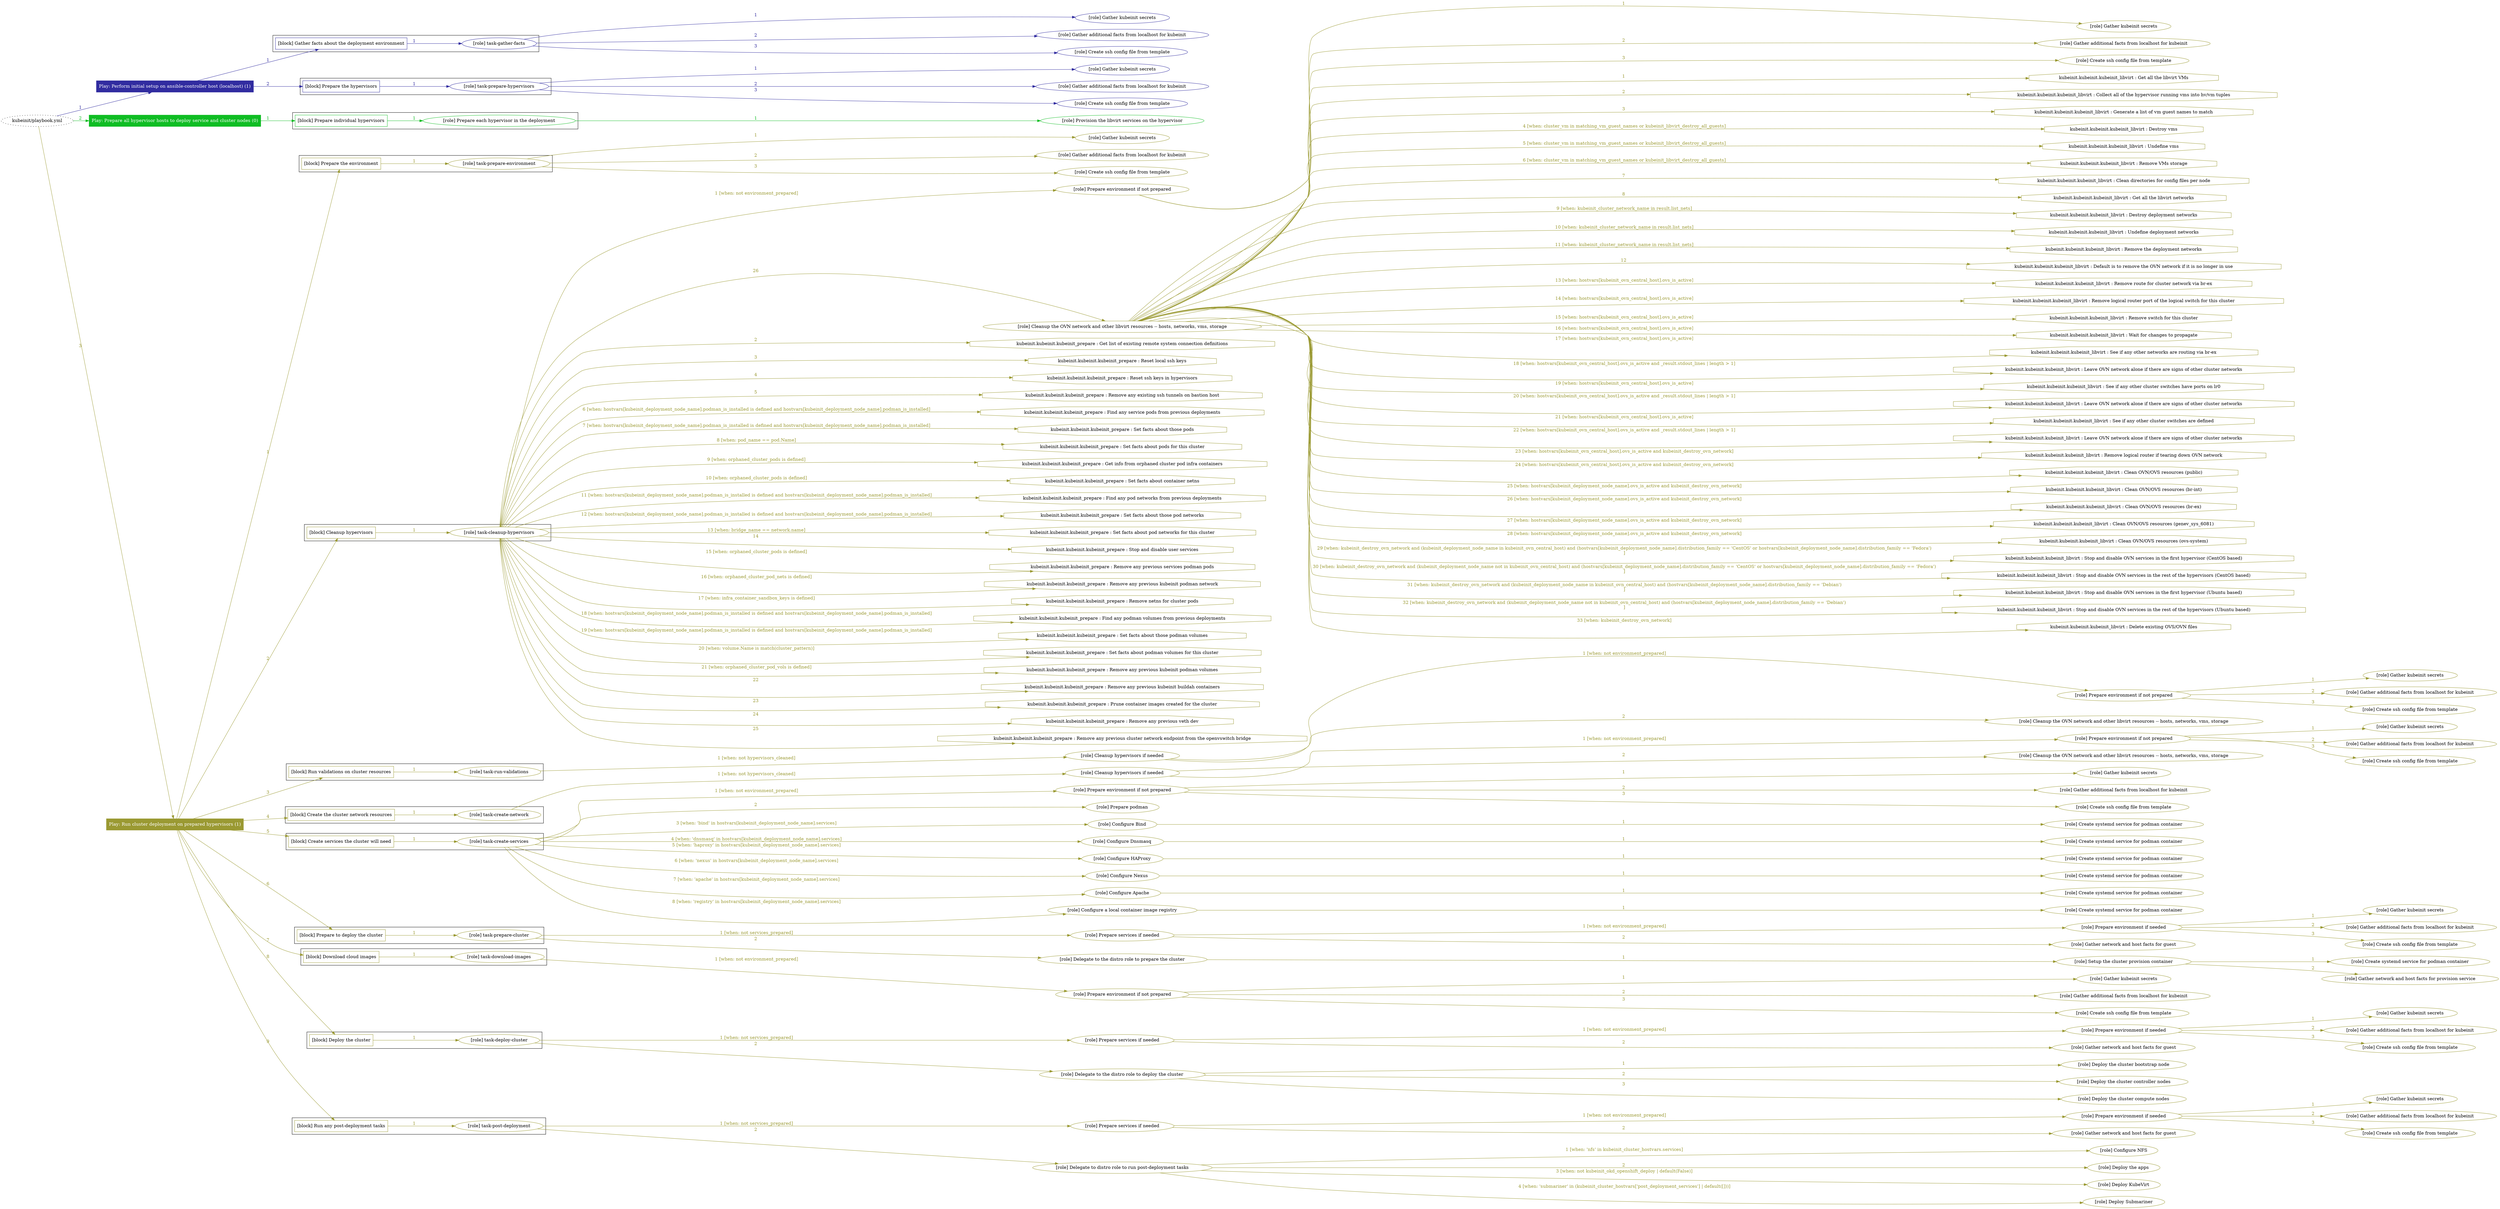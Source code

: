 digraph {
	graph [concentrate=true ordering=in rankdir=LR ratio=fill]
	edge [esep=5 sep=10]
	"kubeinit/playbook.yml" [URL="/home/runner/work/kubeinit/kubeinit/kubeinit/playbook.yml" id=playbook_dec5d7da style=dotted]
	play_a365ee3b [label="Play: Perform initial setup on ansible-controller host (localhost) (1)" URL="/home/runner/work/kubeinit/kubeinit/kubeinit/playbook.yml" color="#312ca0" fontcolor="#ffffff" id=play_a365ee3b shape=box style=filled tooltip=localhost]
	"kubeinit/playbook.yml" -> play_a365ee3b [label="1 " color="#312ca0" fontcolor="#312ca0" id=edge_b7656d36 labeltooltip="1 " tooltip="1 "]
	subgraph "Gather kubeinit secrets" {
		role_e3273969 [label="[role] Gather kubeinit secrets" URL="/home/runner/.ansible/collections/ansible_collections/kubeinit/kubeinit/roles/kubeinit_prepare/tasks/gather_kubeinit_facts.yml" color="#312ca0" id=role_e3273969 tooltip="Gather kubeinit secrets"]
	}
	subgraph "Gather additional facts from localhost for kubeinit" {
		role_59e972cb [label="[role] Gather additional facts from localhost for kubeinit" URL="/home/runner/.ansible/collections/ansible_collections/kubeinit/kubeinit/roles/kubeinit_prepare/tasks/gather_kubeinit_facts.yml" color="#312ca0" id=role_59e972cb tooltip="Gather additional facts from localhost for kubeinit"]
	}
	subgraph "Create ssh config file from template" {
		role_fcd2f613 [label="[role] Create ssh config file from template" URL="/home/runner/.ansible/collections/ansible_collections/kubeinit/kubeinit/roles/kubeinit_prepare/tasks/gather_kubeinit_facts.yml" color="#312ca0" id=role_fcd2f613 tooltip="Create ssh config file from template"]
	}
	subgraph "task-gather-facts" {
		role_2d637b08 [label="[role] task-gather-facts" URL="/home/runner/work/kubeinit/kubeinit/kubeinit/playbook.yml" color="#312ca0" id=role_2d637b08 tooltip="task-gather-facts"]
		role_2d637b08 -> role_e3273969 [label="1 " color="#312ca0" fontcolor="#312ca0" id=edge_2682ccb9 labeltooltip="1 " tooltip="1 "]
		role_2d637b08 -> role_59e972cb [label="2 " color="#312ca0" fontcolor="#312ca0" id=edge_1a24632b labeltooltip="2 " tooltip="2 "]
		role_2d637b08 -> role_fcd2f613 [label="3 " color="#312ca0" fontcolor="#312ca0" id=edge_fb5afdd7 labeltooltip="3 " tooltip="3 "]
	}
	subgraph "Gather kubeinit secrets" {
		role_ead612d3 [label="[role] Gather kubeinit secrets" URL="/home/runner/.ansible/collections/ansible_collections/kubeinit/kubeinit/roles/kubeinit_prepare/tasks/gather_kubeinit_facts.yml" color="#312ca0" id=role_ead612d3 tooltip="Gather kubeinit secrets"]
	}
	subgraph "Gather additional facts from localhost for kubeinit" {
		role_cd7369ba [label="[role] Gather additional facts from localhost for kubeinit" URL="/home/runner/.ansible/collections/ansible_collections/kubeinit/kubeinit/roles/kubeinit_prepare/tasks/gather_kubeinit_facts.yml" color="#312ca0" id=role_cd7369ba tooltip="Gather additional facts from localhost for kubeinit"]
	}
	subgraph "Create ssh config file from template" {
		role_4ef26366 [label="[role] Create ssh config file from template" URL="/home/runner/.ansible/collections/ansible_collections/kubeinit/kubeinit/roles/kubeinit_prepare/tasks/gather_kubeinit_facts.yml" color="#312ca0" id=role_4ef26366 tooltip="Create ssh config file from template"]
	}
	subgraph "task-prepare-hypervisors" {
		role_04a597cb [label="[role] task-prepare-hypervisors" URL="/home/runner/work/kubeinit/kubeinit/kubeinit/playbook.yml" color="#312ca0" id=role_04a597cb tooltip="task-prepare-hypervisors"]
		role_04a597cb -> role_ead612d3 [label="1 " color="#312ca0" fontcolor="#312ca0" id=edge_384f197a labeltooltip="1 " tooltip="1 "]
		role_04a597cb -> role_cd7369ba [label="2 " color="#312ca0" fontcolor="#312ca0" id=edge_e26caef2 labeltooltip="2 " tooltip="2 "]
		role_04a597cb -> role_4ef26366 [label="3 " color="#312ca0" fontcolor="#312ca0" id=edge_0fb6efac labeltooltip="3 " tooltip="3 "]
	}
	subgraph "Play: Perform initial setup on ansible-controller host (localhost) (1)" {
		play_a365ee3b -> block_d7623da6 [label=1 color="#312ca0" fontcolor="#312ca0" id=edge_210def5f labeltooltip=1 tooltip=1]
		subgraph cluster_block_d7623da6 {
			block_d7623da6 [label="[block] Gather facts about the deployment environment" URL="/home/runner/work/kubeinit/kubeinit/kubeinit/playbook.yml" color="#312ca0" id=block_d7623da6 labeltooltip="Gather facts about the deployment environment" shape=box tooltip="Gather facts about the deployment environment"]
			block_d7623da6 -> role_2d637b08 [label="1 " color="#312ca0" fontcolor="#312ca0" id=edge_97beb44f labeltooltip="1 " tooltip="1 "]
		}
		play_a365ee3b -> block_1d3e8a7f [label=2 color="#312ca0" fontcolor="#312ca0" id=edge_68054a7e labeltooltip=2 tooltip=2]
		subgraph cluster_block_1d3e8a7f {
			block_1d3e8a7f [label="[block] Prepare the hypervisors" URL="/home/runner/work/kubeinit/kubeinit/kubeinit/playbook.yml" color="#312ca0" id=block_1d3e8a7f labeltooltip="Prepare the hypervisors" shape=box tooltip="Prepare the hypervisors"]
			block_1d3e8a7f -> role_04a597cb [label="1 " color="#312ca0" fontcolor="#312ca0" id=edge_c73257e6 labeltooltip="1 " tooltip="1 "]
		}
	}
	play_0e368aed [label="Play: Prepare all hypervisor hosts to deploy service and cluster nodes (0)" URL="/home/runner/work/kubeinit/kubeinit/kubeinit/playbook.yml" color="#0fbd23" fontcolor="#ffffff" id=play_0e368aed shape=box style=filled tooltip="Play: Prepare all hypervisor hosts to deploy service and cluster nodes (0)"]
	"kubeinit/playbook.yml" -> play_0e368aed [label="2 " color="#0fbd23" fontcolor="#0fbd23" id=edge_d57991c9 labeltooltip="2 " tooltip="2 "]
	subgraph "Provision the libvirt services on the hypervisor" {
		role_482a9694 [label="[role] Provision the libvirt services on the hypervisor" URL="/home/runner/.ansible/collections/ansible_collections/kubeinit/kubeinit/roles/kubeinit_prepare/tasks/prepare_hypervisor.yml" color="#0fbd23" id=role_482a9694 tooltip="Provision the libvirt services on the hypervisor"]
	}
	subgraph "Prepare each hypervisor in the deployment" {
		role_b264da4d [label="[role] Prepare each hypervisor in the deployment" URL="/home/runner/work/kubeinit/kubeinit/kubeinit/playbook.yml" color="#0fbd23" id=role_b264da4d tooltip="Prepare each hypervisor in the deployment"]
		role_b264da4d -> role_482a9694 [label="1 " color="#0fbd23" fontcolor="#0fbd23" id=edge_368d4562 labeltooltip="1 " tooltip="1 "]
	}
	subgraph "Play: Prepare all hypervisor hosts to deploy service and cluster nodes (0)" {
		play_0e368aed -> block_6903cf61 [label=1 color="#0fbd23" fontcolor="#0fbd23" id=edge_e1519617 labeltooltip=1 tooltip=1]
		subgraph cluster_block_6903cf61 {
			block_6903cf61 [label="[block] Prepare individual hypervisors" URL="/home/runner/work/kubeinit/kubeinit/kubeinit/playbook.yml" color="#0fbd23" id=block_6903cf61 labeltooltip="Prepare individual hypervisors" shape=box tooltip="Prepare individual hypervisors"]
			block_6903cf61 -> role_b264da4d [label="1 " color="#0fbd23" fontcolor="#0fbd23" id=edge_6afb6422 labeltooltip="1 " tooltip="1 "]
		}
	}
	play_7aa81d01 [label="Play: Run cluster deployment on prepared hypervisors (1)" URL="/home/runner/work/kubeinit/kubeinit/kubeinit/playbook.yml" color="#9a9932" fontcolor="#ffffff" id=play_7aa81d01 shape=box style=filled tooltip=localhost]
	"kubeinit/playbook.yml" -> play_7aa81d01 [label="3 " color="#9a9932" fontcolor="#9a9932" id=edge_85dc91a8 labeltooltip="3 " tooltip="3 "]
	subgraph "Gather kubeinit secrets" {
		role_092bbf88 [label="[role] Gather kubeinit secrets" URL="/home/runner/.ansible/collections/ansible_collections/kubeinit/kubeinit/roles/kubeinit_prepare/tasks/gather_kubeinit_facts.yml" color="#9a9932" id=role_092bbf88 tooltip="Gather kubeinit secrets"]
	}
	subgraph "Gather additional facts from localhost for kubeinit" {
		role_6320017d [label="[role] Gather additional facts from localhost for kubeinit" URL="/home/runner/.ansible/collections/ansible_collections/kubeinit/kubeinit/roles/kubeinit_prepare/tasks/gather_kubeinit_facts.yml" color="#9a9932" id=role_6320017d tooltip="Gather additional facts from localhost for kubeinit"]
	}
	subgraph "Create ssh config file from template" {
		role_ef51bbba [label="[role] Create ssh config file from template" URL="/home/runner/.ansible/collections/ansible_collections/kubeinit/kubeinit/roles/kubeinit_prepare/tasks/gather_kubeinit_facts.yml" color="#9a9932" id=role_ef51bbba tooltip="Create ssh config file from template"]
	}
	subgraph "task-prepare-environment" {
		role_ac75385b [label="[role] task-prepare-environment" URL="/home/runner/work/kubeinit/kubeinit/kubeinit/playbook.yml" color="#9a9932" id=role_ac75385b tooltip="task-prepare-environment"]
		role_ac75385b -> role_092bbf88 [label="1 " color="#9a9932" fontcolor="#9a9932" id=edge_d90280be labeltooltip="1 " tooltip="1 "]
		role_ac75385b -> role_6320017d [label="2 " color="#9a9932" fontcolor="#9a9932" id=edge_e42804cf labeltooltip="2 " tooltip="2 "]
		role_ac75385b -> role_ef51bbba [label="3 " color="#9a9932" fontcolor="#9a9932" id=edge_85f97001 labeltooltip="3 " tooltip="3 "]
	}
	subgraph "Gather kubeinit secrets" {
		role_7976deff [label="[role] Gather kubeinit secrets" URL="/home/runner/.ansible/collections/ansible_collections/kubeinit/kubeinit/roles/kubeinit_prepare/tasks/gather_kubeinit_facts.yml" color="#9a9932" id=role_7976deff tooltip="Gather kubeinit secrets"]
	}
	subgraph "Gather additional facts from localhost for kubeinit" {
		role_a1694aaf [label="[role] Gather additional facts from localhost for kubeinit" URL="/home/runner/.ansible/collections/ansible_collections/kubeinit/kubeinit/roles/kubeinit_prepare/tasks/gather_kubeinit_facts.yml" color="#9a9932" id=role_a1694aaf tooltip="Gather additional facts from localhost for kubeinit"]
	}
	subgraph "Create ssh config file from template" {
		role_948b74fd [label="[role] Create ssh config file from template" URL="/home/runner/.ansible/collections/ansible_collections/kubeinit/kubeinit/roles/kubeinit_prepare/tasks/gather_kubeinit_facts.yml" color="#9a9932" id=role_948b74fd tooltip="Create ssh config file from template"]
	}
	subgraph "Prepare environment if not prepared" {
		role_ecafccff [label="[role] Prepare environment if not prepared" URL="/home/runner/.ansible/collections/ansible_collections/kubeinit/kubeinit/roles/kubeinit_prepare/tasks/cleanup_hypervisors.yml" color="#9a9932" id=role_ecafccff tooltip="Prepare environment if not prepared"]
		role_ecafccff -> role_7976deff [label="1 " color="#9a9932" fontcolor="#9a9932" id=edge_a14e62e0 labeltooltip="1 " tooltip="1 "]
		role_ecafccff -> role_a1694aaf [label="2 " color="#9a9932" fontcolor="#9a9932" id=edge_8fc33bb8 labeltooltip="2 " tooltip="2 "]
		role_ecafccff -> role_948b74fd [label="3 " color="#9a9932" fontcolor="#9a9932" id=edge_871ac30d labeltooltip="3 " tooltip="3 "]
	}
	subgraph "Cleanup the OVN network and other libvirt resources -- hosts, networks, vms, storage" {
		role_e0b1483f [label="[role] Cleanup the OVN network and other libvirt resources -- hosts, networks, vms, storage" URL="/home/runner/.ansible/collections/ansible_collections/kubeinit/kubeinit/roles/kubeinit_prepare/tasks/cleanup_hypervisors.yml" color="#9a9932" id=role_e0b1483f tooltip="Cleanup the OVN network and other libvirt resources -- hosts, networks, vms, storage"]
		task_6538304a [label="kubeinit.kubeinit.kubeinit_libvirt : Get all the libvirt VMs" URL="/home/runner/.ansible/collections/ansible_collections/kubeinit/kubeinit/roles/kubeinit_libvirt/tasks/cleanup_libvirt.yml" color="#9a9932" id=task_6538304a shape=octagon tooltip="kubeinit.kubeinit.kubeinit_libvirt : Get all the libvirt VMs"]
		role_e0b1483f -> task_6538304a [label="1 " color="#9a9932" fontcolor="#9a9932" id=edge_d6d90316 labeltooltip="1 " tooltip="1 "]
		task_df184055 [label="kubeinit.kubeinit.kubeinit_libvirt : Collect all of the hypervisor running vms into hv/vm tuples" URL="/home/runner/.ansible/collections/ansible_collections/kubeinit/kubeinit/roles/kubeinit_libvirt/tasks/cleanup_libvirt.yml" color="#9a9932" id=task_df184055 shape=octagon tooltip="kubeinit.kubeinit.kubeinit_libvirt : Collect all of the hypervisor running vms into hv/vm tuples"]
		role_e0b1483f -> task_df184055 [label="2 " color="#9a9932" fontcolor="#9a9932" id=edge_87ea88fe labeltooltip="2 " tooltip="2 "]
		task_91a4271a [label="kubeinit.kubeinit.kubeinit_libvirt : Generate a list of vm guest names to match" URL="/home/runner/.ansible/collections/ansible_collections/kubeinit/kubeinit/roles/kubeinit_libvirt/tasks/cleanup_libvirt.yml" color="#9a9932" id=task_91a4271a shape=octagon tooltip="kubeinit.kubeinit.kubeinit_libvirt : Generate a list of vm guest names to match"]
		role_e0b1483f -> task_91a4271a [label="3 " color="#9a9932" fontcolor="#9a9932" id=edge_f62413fe labeltooltip="3 " tooltip="3 "]
		task_b5f01646 [label="kubeinit.kubeinit.kubeinit_libvirt : Destroy vms" URL="/home/runner/.ansible/collections/ansible_collections/kubeinit/kubeinit/roles/kubeinit_libvirt/tasks/cleanup_libvirt.yml" color="#9a9932" id=task_b5f01646 shape=octagon tooltip="kubeinit.kubeinit.kubeinit_libvirt : Destroy vms"]
		role_e0b1483f -> task_b5f01646 [label="4 [when: cluster_vm in matching_vm_guest_names or kubeinit_libvirt_destroy_all_guests]" color="#9a9932" fontcolor="#9a9932" id=edge_8bc3e367 labeltooltip="4 [when: cluster_vm in matching_vm_guest_names or kubeinit_libvirt_destroy_all_guests]" tooltip="4 [when: cluster_vm in matching_vm_guest_names or kubeinit_libvirt_destroy_all_guests]"]
		task_7a793dca [label="kubeinit.kubeinit.kubeinit_libvirt : Undefine vms" URL="/home/runner/.ansible/collections/ansible_collections/kubeinit/kubeinit/roles/kubeinit_libvirt/tasks/cleanup_libvirt.yml" color="#9a9932" id=task_7a793dca shape=octagon tooltip="kubeinit.kubeinit.kubeinit_libvirt : Undefine vms"]
		role_e0b1483f -> task_7a793dca [label="5 [when: cluster_vm in matching_vm_guest_names or kubeinit_libvirt_destroy_all_guests]" color="#9a9932" fontcolor="#9a9932" id=edge_334d5e34 labeltooltip="5 [when: cluster_vm in matching_vm_guest_names or kubeinit_libvirt_destroy_all_guests]" tooltip="5 [when: cluster_vm in matching_vm_guest_names or kubeinit_libvirt_destroy_all_guests]"]
		task_9eb216d1 [label="kubeinit.kubeinit.kubeinit_libvirt : Remove VMs storage" URL="/home/runner/.ansible/collections/ansible_collections/kubeinit/kubeinit/roles/kubeinit_libvirt/tasks/cleanup_libvirt.yml" color="#9a9932" id=task_9eb216d1 shape=octagon tooltip="kubeinit.kubeinit.kubeinit_libvirt : Remove VMs storage"]
		role_e0b1483f -> task_9eb216d1 [label="6 [when: cluster_vm in matching_vm_guest_names or kubeinit_libvirt_destroy_all_guests]" color="#9a9932" fontcolor="#9a9932" id=edge_3ebb2c28 labeltooltip="6 [when: cluster_vm in matching_vm_guest_names or kubeinit_libvirt_destroy_all_guests]" tooltip="6 [when: cluster_vm in matching_vm_guest_names or kubeinit_libvirt_destroy_all_guests]"]
		task_246c177b [label="kubeinit.kubeinit.kubeinit_libvirt : Clean directories for config files per node" URL="/home/runner/.ansible/collections/ansible_collections/kubeinit/kubeinit/roles/kubeinit_libvirt/tasks/cleanup_libvirt.yml" color="#9a9932" id=task_246c177b shape=octagon tooltip="kubeinit.kubeinit.kubeinit_libvirt : Clean directories for config files per node"]
		role_e0b1483f -> task_246c177b [label="7 " color="#9a9932" fontcolor="#9a9932" id=edge_b7c9e756 labeltooltip="7 " tooltip="7 "]
		task_b587fe44 [label="kubeinit.kubeinit.kubeinit_libvirt : Get all the libvirt networks" URL="/home/runner/.ansible/collections/ansible_collections/kubeinit/kubeinit/roles/kubeinit_libvirt/tasks/cleanup_libvirt.yml" color="#9a9932" id=task_b587fe44 shape=octagon tooltip="kubeinit.kubeinit.kubeinit_libvirt : Get all the libvirt networks"]
		role_e0b1483f -> task_b587fe44 [label="8 " color="#9a9932" fontcolor="#9a9932" id=edge_dbab6cf3 labeltooltip="8 " tooltip="8 "]
		task_5512e84c [label="kubeinit.kubeinit.kubeinit_libvirt : Destroy deployment networks" URL="/home/runner/.ansible/collections/ansible_collections/kubeinit/kubeinit/roles/kubeinit_libvirt/tasks/cleanup_libvirt.yml" color="#9a9932" id=task_5512e84c shape=octagon tooltip="kubeinit.kubeinit.kubeinit_libvirt : Destroy deployment networks"]
		role_e0b1483f -> task_5512e84c [label="9 [when: kubeinit_cluster_network_name in result.list_nets]" color="#9a9932" fontcolor="#9a9932" id=edge_f1ef262a labeltooltip="9 [when: kubeinit_cluster_network_name in result.list_nets]" tooltip="9 [when: kubeinit_cluster_network_name in result.list_nets]"]
		task_b306a369 [label="kubeinit.kubeinit.kubeinit_libvirt : Undefine deployment networks" URL="/home/runner/.ansible/collections/ansible_collections/kubeinit/kubeinit/roles/kubeinit_libvirt/tasks/cleanup_libvirt.yml" color="#9a9932" id=task_b306a369 shape=octagon tooltip="kubeinit.kubeinit.kubeinit_libvirt : Undefine deployment networks"]
		role_e0b1483f -> task_b306a369 [label="10 [when: kubeinit_cluster_network_name in result.list_nets]" color="#9a9932" fontcolor="#9a9932" id=edge_22bc7292 labeltooltip="10 [when: kubeinit_cluster_network_name in result.list_nets]" tooltip="10 [when: kubeinit_cluster_network_name in result.list_nets]"]
		task_9a172bf8 [label="kubeinit.kubeinit.kubeinit_libvirt : Remove the deployment networks" URL="/home/runner/.ansible/collections/ansible_collections/kubeinit/kubeinit/roles/kubeinit_libvirt/tasks/cleanup_libvirt.yml" color="#9a9932" id=task_9a172bf8 shape=octagon tooltip="kubeinit.kubeinit.kubeinit_libvirt : Remove the deployment networks"]
		role_e0b1483f -> task_9a172bf8 [label="11 [when: kubeinit_cluster_network_name in result.list_nets]" color="#9a9932" fontcolor="#9a9932" id=edge_6dc8a8d8 labeltooltip="11 [when: kubeinit_cluster_network_name in result.list_nets]" tooltip="11 [when: kubeinit_cluster_network_name in result.list_nets]"]
		task_f408f3cf [label="kubeinit.kubeinit.kubeinit_libvirt : Default is to remove the OVN network if it is no longer in use" URL="/home/runner/.ansible/collections/ansible_collections/kubeinit/kubeinit/roles/kubeinit_libvirt/tasks/cleanup_libvirt.yml" color="#9a9932" id=task_f408f3cf shape=octagon tooltip="kubeinit.kubeinit.kubeinit_libvirt : Default is to remove the OVN network if it is no longer in use"]
		role_e0b1483f -> task_f408f3cf [label="12 " color="#9a9932" fontcolor="#9a9932" id=edge_3a1d77a2 labeltooltip="12 " tooltip="12 "]
		task_6dad8032 [label="kubeinit.kubeinit.kubeinit_libvirt : Remove route for cluster network via br-ex" URL="/home/runner/.ansible/collections/ansible_collections/kubeinit/kubeinit/roles/kubeinit_libvirt/tasks/cleanup_libvirt.yml" color="#9a9932" id=task_6dad8032 shape=octagon tooltip="kubeinit.kubeinit.kubeinit_libvirt : Remove route for cluster network via br-ex"]
		role_e0b1483f -> task_6dad8032 [label="13 [when: hostvars[kubeinit_ovn_central_host].ovs_is_active]" color="#9a9932" fontcolor="#9a9932" id=edge_447341a2 labeltooltip="13 [when: hostvars[kubeinit_ovn_central_host].ovs_is_active]" tooltip="13 [when: hostvars[kubeinit_ovn_central_host].ovs_is_active]"]
		task_34753f6e [label="kubeinit.kubeinit.kubeinit_libvirt : Remove logical router port of the logical switch for this cluster" URL="/home/runner/.ansible/collections/ansible_collections/kubeinit/kubeinit/roles/kubeinit_libvirt/tasks/cleanup_libvirt.yml" color="#9a9932" id=task_34753f6e shape=octagon tooltip="kubeinit.kubeinit.kubeinit_libvirt : Remove logical router port of the logical switch for this cluster"]
		role_e0b1483f -> task_34753f6e [label="14 [when: hostvars[kubeinit_ovn_central_host].ovs_is_active]" color="#9a9932" fontcolor="#9a9932" id=edge_9f5c8c74 labeltooltip="14 [when: hostvars[kubeinit_ovn_central_host].ovs_is_active]" tooltip="14 [when: hostvars[kubeinit_ovn_central_host].ovs_is_active]"]
		task_a77fa175 [label="kubeinit.kubeinit.kubeinit_libvirt : Remove switch for this cluster" URL="/home/runner/.ansible/collections/ansible_collections/kubeinit/kubeinit/roles/kubeinit_libvirt/tasks/cleanup_libvirt.yml" color="#9a9932" id=task_a77fa175 shape=octagon tooltip="kubeinit.kubeinit.kubeinit_libvirt : Remove switch for this cluster"]
		role_e0b1483f -> task_a77fa175 [label="15 [when: hostvars[kubeinit_ovn_central_host].ovs_is_active]" color="#9a9932" fontcolor="#9a9932" id=edge_2dcfe45d labeltooltip="15 [when: hostvars[kubeinit_ovn_central_host].ovs_is_active]" tooltip="15 [when: hostvars[kubeinit_ovn_central_host].ovs_is_active]"]
		task_af7dfc84 [label="kubeinit.kubeinit.kubeinit_libvirt : Wait for changes to propagate" URL="/home/runner/.ansible/collections/ansible_collections/kubeinit/kubeinit/roles/kubeinit_libvirt/tasks/cleanup_libvirt.yml" color="#9a9932" id=task_af7dfc84 shape=octagon tooltip="kubeinit.kubeinit.kubeinit_libvirt : Wait for changes to propagate"]
		role_e0b1483f -> task_af7dfc84 [label="16 [when: hostvars[kubeinit_ovn_central_host].ovs_is_active]" color="#9a9932" fontcolor="#9a9932" id=edge_c5eb6383 labeltooltip="16 [when: hostvars[kubeinit_ovn_central_host].ovs_is_active]" tooltip="16 [when: hostvars[kubeinit_ovn_central_host].ovs_is_active]"]
		task_74a25b3f [label="kubeinit.kubeinit.kubeinit_libvirt : See if any other networks are routing via br-ex" URL="/home/runner/.ansible/collections/ansible_collections/kubeinit/kubeinit/roles/kubeinit_libvirt/tasks/cleanup_libvirt.yml" color="#9a9932" id=task_74a25b3f shape=octagon tooltip="kubeinit.kubeinit.kubeinit_libvirt : See if any other networks are routing via br-ex"]
		role_e0b1483f -> task_74a25b3f [label="17 [when: hostvars[kubeinit_ovn_central_host].ovs_is_active]" color="#9a9932" fontcolor="#9a9932" id=edge_90002bc7 labeltooltip="17 [when: hostvars[kubeinit_ovn_central_host].ovs_is_active]" tooltip="17 [when: hostvars[kubeinit_ovn_central_host].ovs_is_active]"]
		task_dd60472e [label="kubeinit.kubeinit.kubeinit_libvirt : Leave OVN network alone if there are signs of other cluster networks" URL="/home/runner/.ansible/collections/ansible_collections/kubeinit/kubeinit/roles/kubeinit_libvirt/tasks/cleanup_libvirt.yml" color="#9a9932" id=task_dd60472e shape=octagon tooltip="kubeinit.kubeinit.kubeinit_libvirt : Leave OVN network alone if there are signs of other cluster networks"]
		role_e0b1483f -> task_dd60472e [label="18 [when: hostvars[kubeinit_ovn_central_host].ovs_is_active and _result.stdout_lines | length > 1]" color="#9a9932" fontcolor="#9a9932" id=edge_a7a17f2e labeltooltip="18 [when: hostvars[kubeinit_ovn_central_host].ovs_is_active and _result.stdout_lines | length > 1]" tooltip="18 [when: hostvars[kubeinit_ovn_central_host].ovs_is_active and _result.stdout_lines | length > 1]"]
		task_3f662e2f [label="kubeinit.kubeinit.kubeinit_libvirt : See if any other cluster switches have ports on lr0" URL="/home/runner/.ansible/collections/ansible_collections/kubeinit/kubeinit/roles/kubeinit_libvirt/tasks/cleanup_libvirt.yml" color="#9a9932" id=task_3f662e2f shape=octagon tooltip="kubeinit.kubeinit.kubeinit_libvirt : See if any other cluster switches have ports on lr0"]
		role_e0b1483f -> task_3f662e2f [label="19 [when: hostvars[kubeinit_ovn_central_host].ovs_is_active]" color="#9a9932" fontcolor="#9a9932" id=edge_aba0d82d labeltooltip="19 [when: hostvars[kubeinit_ovn_central_host].ovs_is_active]" tooltip="19 [when: hostvars[kubeinit_ovn_central_host].ovs_is_active]"]
		task_042af863 [label="kubeinit.kubeinit.kubeinit_libvirt : Leave OVN network alone if there are signs of other cluster networks" URL="/home/runner/.ansible/collections/ansible_collections/kubeinit/kubeinit/roles/kubeinit_libvirt/tasks/cleanup_libvirt.yml" color="#9a9932" id=task_042af863 shape=octagon tooltip="kubeinit.kubeinit.kubeinit_libvirt : Leave OVN network alone if there are signs of other cluster networks"]
		role_e0b1483f -> task_042af863 [label="20 [when: hostvars[kubeinit_ovn_central_host].ovs_is_active and _result.stdout_lines | length > 1]" color="#9a9932" fontcolor="#9a9932" id=edge_7f518e34 labeltooltip="20 [when: hostvars[kubeinit_ovn_central_host].ovs_is_active and _result.stdout_lines | length > 1]" tooltip="20 [when: hostvars[kubeinit_ovn_central_host].ovs_is_active and _result.stdout_lines | length > 1]"]
		task_cfbc6b41 [label="kubeinit.kubeinit.kubeinit_libvirt : See if any other cluster switches are defined" URL="/home/runner/.ansible/collections/ansible_collections/kubeinit/kubeinit/roles/kubeinit_libvirt/tasks/cleanup_libvirt.yml" color="#9a9932" id=task_cfbc6b41 shape=octagon tooltip="kubeinit.kubeinit.kubeinit_libvirt : See if any other cluster switches are defined"]
		role_e0b1483f -> task_cfbc6b41 [label="21 [when: hostvars[kubeinit_ovn_central_host].ovs_is_active]" color="#9a9932" fontcolor="#9a9932" id=edge_704ae855 labeltooltip="21 [when: hostvars[kubeinit_ovn_central_host].ovs_is_active]" tooltip="21 [when: hostvars[kubeinit_ovn_central_host].ovs_is_active]"]
		task_7de51832 [label="kubeinit.kubeinit.kubeinit_libvirt : Leave OVN network alone if there are signs of other cluster networks" URL="/home/runner/.ansible/collections/ansible_collections/kubeinit/kubeinit/roles/kubeinit_libvirt/tasks/cleanup_libvirt.yml" color="#9a9932" id=task_7de51832 shape=octagon tooltip="kubeinit.kubeinit.kubeinit_libvirt : Leave OVN network alone if there are signs of other cluster networks"]
		role_e0b1483f -> task_7de51832 [label="22 [when: hostvars[kubeinit_ovn_central_host].ovs_is_active and _result.stdout_lines | length > 1]" color="#9a9932" fontcolor="#9a9932" id=edge_b748ec9f labeltooltip="22 [when: hostvars[kubeinit_ovn_central_host].ovs_is_active and _result.stdout_lines | length > 1]" tooltip="22 [when: hostvars[kubeinit_ovn_central_host].ovs_is_active and _result.stdout_lines | length > 1]"]
		task_ed25abd6 [label="kubeinit.kubeinit.kubeinit_libvirt : Remove logical router if tearing down OVN network" URL="/home/runner/.ansible/collections/ansible_collections/kubeinit/kubeinit/roles/kubeinit_libvirt/tasks/cleanup_libvirt.yml" color="#9a9932" id=task_ed25abd6 shape=octagon tooltip="kubeinit.kubeinit.kubeinit_libvirt : Remove logical router if tearing down OVN network"]
		role_e0b1483f -> task_ed25abd6 [label="23 [when: hostvars[kubeinit_ovn_central_host].ovs_is_active and kubeinit_destroy_ovn_network]" color="#9a9932" fontcolor="#9a9932" id=edge_e35d158b labeltooltip="23 [when: hostvars[kubeinit_ovn_central_host].ovs_is_active and kubeinit_destroy_ovn_network]" tooltip="23 [when: hostvars[kubeinit_ovn_central_host].ovs_is_active and kubeinit_destroy_ovn_network]"]
		task_f6c267a1 [label="kubeinit.kubeinit.kubeinit_libvirt : Clean OVN/OVS resources (public)" URL="/home/runner/.ansible/collections/ansible_collections/kubeinit/kubeinit/roles/kubeinit_libvirt/tasks/cleanup_libvirt.yml" color="#9a9932" id=task_f6c267a1 shape=octagon tooltip="kubeinit.kubeinit.kubeinit_libvirt : Clean OVN/OVS resources (public)"]
		role_e0b1483f -> task_f6c267a1 [label="24 [when: hostvars[kubeinit_ovn_central_host].ovs_is_active and kubeinit_destroy_ovn_network]" color="#9a9932" fontcolor="#9a9932" id=edge_08527ee6 labeltooltip="24 [when: hostvars[kubeinit_ovn_central_host].ovs_is_active and kubeinit_destroy_ovn_network]" tooltip="24 [when: hostvars[kubeinit_ovn_central_host].ovs_is_active and kubeinit_destroy_ovn_network]"]
		task_e9089e99 [label="kubeinit.kubeinit.kubeinit_libvirt : Clean OVN/OVS resources (br-int)" URL="/home/runner/.ansible/collections/ansible_collections/kubeinit/kubeinit/roles/kubeinit_libvirt/tasks/cleanup_libvirt.yml" color="#9a9932" id=task_e9089e99 shape=octagon tooltip="kubeinit.kubeinit.kubeinit_libvirt : Clean OVN/OVS resources (br-int)"]
		role_e0b1483f -> task_e9089e99 [label="25 [when: hostvars[kubeinit_deployment_node_name].ovs_is_active and kubeinit_destroy_ovn_network]" color="#9a9932" fontcolor="#9a9932" id=edge_d507c386 labeltooltip="25 [when: hostvars[kubeinit_deployment_node_name].ovs_is_active and kubeinit_destroy_ovn_network]" tooltip="25 [when: hostvars[kubeinit_deployment_node_name].ovs_is_active and kubeinit_destroy_ovn_network]"]
		task_03d6a1ee [label="kubeinit.kubeinit.kubeinit_libvirt : Clean OVN/OVS resources (br-ex)" URL="/home/runner/.ansible/collections/ansible_collections/kubeinit/kubeinit/roles/kubeinit_libvirt/tasks/cleanup_libvirt.yml" color="#9a9932" id=task_03d6a1ee shape=octagon tooltip="kubeinit.kubeinit.kubeinit_libvirt : Clean OVN/OVS resources (br-ex)"]
		role_e0b1483f -> task_03d6a1ee [label="26 [when: hostvars[kubeinit_deployment_node_name].ovs_is_active and kubeinit_destroy_ovn_network]" color="#9a9932" fontcolor="#9a9932" id=edge_15723204 labeltooltip="26 [when: hostvars[kubeinit_deployment_node_name].ovs_is_active and kubeinit_destroy_ovn_network]" tooltip="26 [when: hostvars[kubeinit_deployment_node_name].ovs_is_active and kubeinit_destroy_ovn_network]"]
		task_28054f55 [label="kubeinit.kubeinit.kubeinit_libvirt : Clean OVN/OVS resources (genev_sys_6081)" URL="/home/runner/.ansible/collections/ansible_collections/kubeinit/kubeinit/roles/kubeinit_libvirt/tasks/cleanup_libvirt.yml" color="#9a9932" id=task_28054f55 shape=octagon tooltip="kubeinit.kubeinit.kubeinit_libvirt : Clean OVN/OVS resources (genev_sys_6081)"]
		role_e0b1483f -> task_28054f55 [label="27 [when: hostvars[kubeinit_deployment_node_name].ovs_is_active and kubeinit_destroy_ovn_network]" color="#9a9932" fontcolor="#9a9932" id=edge_a0c2d935 labeltooltip="27 [when: hostvars[kubeinit_deployment_node_name].ovs_is_active and kubeinit_destroy_ovn_network]" tooltip="27 [when: hostvars[kubeinit_deployment_node_name].ovs_is_active and kubeinit_destroy_ovn_network]"]
		task_694b6f18 [label="kubeinit.kubeinit.kubeinit_libvirt : Clean OVN/OVS resources (ovs-system)" URL="/home/runner/.ansible/collections/ansible_collections/kubeinit/kubeinit/roles/kubeinit_libvirt/tasks/cleanup_libvirt.yml" color="#9a9932" id=task_694b6f18 shape=octagon tooltip="kubeinit.kubeinit.kubeinit_libvirt : Clean OVN/OVS resources (ovs-system)"]
		role_e0b1483f -> task_694b6f18 [label="28 [when: hostvars[kubeinit_deployment_node_name].ovs_is_active and kubeinit_destroy_ovn_network]" color="#9a9932" fontcolor="#9a9932" id=edge_d0b15b99 labeltooltip="28 [when: hostvars[kubeinit_deployment_node_name].ovs_is_active and kubeinit_destroy_ovn_network]" tooltip="28 [when: hostvars[kubeinit_deployment_node_name].ovs_is_active and kubeinit_destroy_ovn_network]"]
		task_b01917a6 [label="kubeinit.kubeinit.kubeinit_libvirt : Stop and disable OVN services in the first hypervisor (CentOS based)" URL="/home/runner/.ansible/collections/ansible_collections/kubeinit/kubeinit/roles/kubeinit_libvirt/tasks/cleanup_libvirt.yml" color="#9a9932" id=task_b01917a6 shape=octagon tooltip="kubeinit.kubeinit.kubeinit_libvirt : Stop and disable OVN services in the first hypervisor (CentOS based)"]
		role_e0b1483f -> task_b01917a6 [label="29 [when: kubeinit_destroy_ovn_network and (kubeinit_deployment_node_name in kubeinit_ovn_central_host) and (hostvars[kubeinit_deployment_node_name].distribution_family == 'CentOS' or hostvars[kubeinit_deployment_node_name].distribution_family == 'Fedora')
]" color="#9a9932" fontcolor="#9a9932" id=edge_6022ba25 labeltooltip="29 [when: kubeinit_destroy_ovn_network and (kubeinit_deployment_node_name in kubeinit_ovn_central_host) and (hostvars[kubeinit_deployment_node_name].distribution_family == 'CentOS' or hostvars[kubeinit_deployment_node_name].distribution_family == 'Fedora')
]" tooltip="29 [when: kubeinit_destroy_ovn_network and (kubeinit_deployment_node_name in kubeinit_ovn_central_host) and (hostvars[kubeinit_deployment_node_name].distribution_family == 'CentOS' or hostvars[kubeinit_deployment_node_name].distribution_family == 'Fedora')
]"]
		task_b65ff10c [label="kubeinit.kubeinit.kubeinit_libvirt : Stop and disable OVN services in the rest of the hypervisors (CentOS based)" URL="/home/runner/.ansible/collections/ansible_collections/kubeinit/kubeinit/roles/kubeinit_libvirt/tasks/cleanup_libvirt.yml" color="#9a9932" id=task_b65ff10c shape=octagon tooltip="kubeinit.kubeinit.kubeinit_libvirt : Stop and disable OVN services in the rest of the hypervisors (CentOS based)"]
		role_e0b1483f -> task_b65ff10c [label="30 [when: kubeinit_destroy_ovn_network and (kubeinit_deployment_node_name not in kubeinit_ovn_central_host) and (hostvars[kubeinit_deployment_node_name].distribution_family == 'CentOS' or hostvars[kubeinit_deployment_node_name].distribution_family == 'Fedora')
]" color="#9a9932" fontcolor="#9a9932" id=edge_56746cc4 labeltooltip="30 [when: kubeinit_destroy_ovn_network and (kubeinit_deployment_node_name not in kubeinit_ovn_central_host) and (hostvars[kubeinit_deployment_node_name].distribution_family == 'CentOS' or hostvars[kubeinit_deployment_node_name].distribution_family == 'Fedora')
]" tooltip="30 [when: kubeinit_destroy_ovn_network and (kubeinit_deployment_node_name not in kubeinit_ovn_central_host) and (hostvars[kubeinit_deployment_node_name].distribution_family == 'CentOS' or hostvars[kubeinit_deployment_node_name].distribution_family == 'Fedora')
]"]
		task_c4d41041 [label="kubeinit.kubeinit.kubeinit_libvirt : Stop and disable OVN services in the first hypervisor (Ubuntu based)" URL="/home/runner/.ansible/collections/ansible_collections/kubeinit/kubeinit/roles/kubeinit_libvirt/tasks/cleanup_libvirt.yml" color="#9a9932" id=task_c4d41041 shape=octagon tooltip="kubeinit.kubeinit.kubeinit_libvirt : Stop and disable OVN services in the first hypervisor (Ubuntu based)"]
		role_e0b1483f -> task_c4d41041 [label="31 [when: kubeinit_destroy_ovn_network and (kubeinit_deployment_node_name in kubeinit_ovn_central_host) and (hostvars[kubeinit_deployment_node_name].distribution_family == 'Debian')
]" color="#9a9932" fontcolor="#9a9932" id=edge_d19a1d81 labeltooltip="31 [when: kubeinit_destroy_ovn_network and (kubeinit_deployment_node_name in kubeinit_ovn_central_host) and (hostvars[kubeinit_deployment_node_name].distribution_family == 'Debian')
]" tooltip="31 [when: kubeinit_destroy_ovn_network and (kubeinit_deployment_node_name in kubeinit_ovn_central_host) and (hostvars[kubeinit_deployment_node_name].distribution_family == 'Debian')
]"]
		task_b345c5f0 [label="kubeinit.kubeinit.kubeinit_libvirt : Stop and disable OVN services in the rest of the hypervisors (Ubuntu based)" URL="/home/runner/.ansible/collections/ansible_collections/kubeinit/kubeinit/roles/kubeinit_libvirt/tasks/cleanup_libvirt.yml" color="#9a9932" id=task_b345c5f0 shape=octagon tooltip="kubeinit.kubeinit.kubeinit_libvirt : Stop and disable OVN services in the rest of the hypervisors (Ubuntu based)"]
		role_e0b1483f -> task_b345c5f0 [label="32 [when: kubeinit_destroy_ovn_network and (kubeinit_deployment_node_name not in kubeinit_ovn_central_host) and (hostvars[kubeinit_deployment_node_name].distribution_family == 'Debian')
]" color="#9a9932" fontcolor="#9a9932" id=edge_67452ae8 labeltooltip="32 [when: kubeinit_destroy_ovn_network and (kubeinit_deployment_node_name not in kubeinit_ovn_central_host) and (hostvars[kubeinit_deployment_node_name].distribution_family == 'Debian')
]" tooltip="32 [when: kubeinit_destroy_ovn_network and (kubeinit_deployment_node_name not in kubeinit_ovn_central_host) and (hostvars[kubeinit_deployment_node_name].distribution_family == 'Debian')
]"]
		task_5479cc4f [label="kubeinit.kubeinit.kubeinit_libvirt : Delete existing OVS/OVN files" URL="/home/runner/.ansible/collections/ansible_collections/kubeinit/kubeinit/roles/kubeinit_libvirt/tasks/cleanup_libvirt.yml" color="#9a9932" id=task_5479cc4f shape=octagon tooltip="kubeinit.kubeinit.kubeinit_libvirt : Delete existing OVS/OVN files"]
		role_e0b1483f -> task_5479cc4f [label="33 [when: kubeinit_destroy_ovn_network]" color="#9a9932" fontcolor="#9a9932" id=edge_4eefb62a labeltooltip="33 [when: kubeinit_destroy_ovn_network]" tooltip="33 [when: kubeinit_destroy_ovn_network]"]
	}
	subgraph "task-cleanup-hypervisors" {
		role_11bb6220 [label="[role] task-cleanup-hypervisors" URL="/home/runner/work/kubeinit/kubeinit/kubeinit/playbook.yml" color="#9a9932" id=role_11bb6220 tooltip="task-cleanup-hypervisors"]
		role_11bb6220 -> role_ecafccff [label="1 [when: not environment_prepared]" color="#9a9932" fontcolor="#9a9932" id=edge_9d2710e1 labeltooltip="1 [when: not environment_prepared]" tooltip="1 [when: not environment_prepared]"]
		task_f79b4290 [label="kubeinit.kubeinit.kubeinit_prepare : Get list of existing remote system connection definitions" URL="/home/runner/.ansible/collections/ansible_collections/kubeinit/kubeinit/roles/kubeinit_prepare/tasks/cleanup_hypervisors.yml" color="#9a9932" id=task_f79b4290 shape=octagon tooltip="kubeinit.kubeinit.kubeinit_prepare : Get list of existing remote system connection definitions"]
		role_11bb6220 -> task_f79b4290 [label="2 " color="#9a9932" fontcolor="#9a9932" id=edge_72ca8257 labeltooltip="2 " tooltip="2 "]
		task_1c294f24 [label="kubeinit.kubeinit.kubeinit_prepare : Reset local ssh keys" URL="/home/runner/.ansible/collections/ansible_collections/kubeinit/kubeinit/roles/kubeinit_prepare/tasks/cleanup_hypervisors.yml" color="#9a9932" id=task_1c294f24 shape=octagon tooltip="kubeinit.kubeinit.kubeinit_prepare : Reset local ssh keys"]
		role_11bb6220 -> task_1c294f24 [label="3 " color="#9a9932" fontcolor="#9a9932" id=edge_419d2975 labeltooltip="3 " tooltip="3 "]
		task_34f454b9 [label="kubeinit.kubeinit.kubeinit_prepare : Reset ssh keys in hypervisors" URL="/home/runner/.ansible/collections/ansible_collections/kubeinit/kubeinit/roles/kubeinit_prepare/tasks/cleanup_hypervisors.yml" color="#9a9932" id=task_34f454b9 shape=octagon tooltip="kubeinit.kubeinit.kubeinit_prepare : Reset ssh keys in hypervisors"]
		role_11bb6220 -> task_34f454b9 [label="4 " color="#9a9932" fontcolor="#9a9932" id=edge_4755626a labeltooltip="4 " tooltip="4 "]
		task_885bf989 [label="kubeinit.kubeinit.kubeinit_prepare : Remove any existing ssh tunnels on bastion host" URL="/home/runner/.ansible/collections/ansible_collections/kubeinit/kubeinit/roles/kubeinit_prepare/tasks/cleanup_hypervisors.yml" color="#9a9932" id=task_885bf989 shape=octagon tooltip="kubeinit.kubeinit.kubeinit_prepare : Remove any existing ssh tunnels on bastion host"]
		role_11bb6220 -> task_885bf989 [label="5 " color="#9a9932" fontcolor="#9a9932" id=edge_2e15d239 labeltooltip="5 " tooltip="5 "]
		task_4bed163e [label="kubeinit.kubeinit.kubeinit_prepare : Find any service pods from previous deployments" URL="/home/runner/.ansible/collections/ansible_collections/kubeinit/kubeinit/roles/kubeinit_prepare/tasks/cleanup_hypervisors.yml" color="#9a9932" id=task_4bed163e shape=octagon tooltip="kubeinit.kubeinit.kubeinit_prepare : Find any service pods from previous deployments"]
		role_11bb6220 -> task_4bed163e [label="6 [when: hostvars[kubeinit_deployment_node_name].podman_is_installed is defined and hostvars[kubeinit_deployment_node_name].podman_is_installed]" color="#9a9932" fontcolor="#9a9932" id=edge_3ac8b1ab labeltooltip="6 [when: hostvars[kubeinit_deployment_node_name].podman_is_installed is defined and hostvars[kubeinit_deployment_node_name].podman_is_installed]" tooltip="6 [when: hostvars[kubeinit_deployment_node_name].podman_is_installed is defined and hostvars[kubeinit_deployment_node_name].podman_is_installed]"]
		task_5dbe831c [label="kubeinit.kubeinit.kubeinit_prepare : Set facts about those pods" URL="/home/runner/.ansible/collections/ansible_collections/kubeinit/kubeinit/roles/kubeinit_prepare/tasks/cleanup_hypervisors.yml" color="#9a9932" id=task_5dbe831c shape=octagon tooltip="kubeinit.kubeinit.kubeinit_prepare : Set facts about those pods"]
		role_11bb6220 -> task_5dbe831c [label="7 [when: hostvars[kubeinit_deployment_node_name].podman_is_installed is defined and hostvars[kubeinit_deployment_node_name].podman_is_installed]" color="#9a9932" fontcolor="#9a9932" id=edge_a3b04b82 labeltooltip="7 [when: hostvars[kubeinit_deployment_node_name].podman_is_installed is defined and hostvars[kubeinit_deployment_node_name].podman_is_installed]" tooltip="7 [when: hostvars[kubeinit_deployment_node_name].podman_is_installed is defined and hostvars[kubeinit_deployment_node_name].podman_is_installed]"]
		task_33465bbb [label="kubeinit.kubeinit.kubeinit_prepare : Set facts about pods for this cluster" URL="/home/runner/.ansible/collections/ansible_collections/kubeinit/kubeinit/roles/kubeinit_prepare/tasks/cleanup_hypervisors.yml" color="#9a9932" id=task_33465bbb shape=octagon tooltip="kubeinit.kubeinit.kubeinit_prepare : Set facts about pods for this cluster"]
		role_11bb6220 -> task_33465bbb [label="8 [when: pod_name == pod.Name]" color="#9a9932" fontcolor="#9a9932" id=edge_43ce1a73 labeltooltip="8 [when: pod_name == pod.Name]" tooltip="8 [when: pod_name == pod.Name]"]
		task_b8ac073a [label="kubeinit.kubeinit.kubeinit_prepare : Get info from orphaned cluster pod infra containers" URL="/home/runner/.ansible/collections/ansible_collections/kubeinit/kubeinit/roles/kubeinit_prepare/tasks/cleanup_hypervisors.yml" color="#9a9932" id=task_b8ac073a shape=octagon tooltip="kubeinit.kubeinit.kubeinit_prepare : Get info from orphaned cluster pod infra containers"]
		role_11bb6220 -> task_b8ac073a [label="9 [when: orphaned_cluster_pods is defined]" color="#9a9932" fontcolor="#9a9932" id=edge_7b550a57 labeltooltip="9 [when: orphaned_cluster_pods is defined]" tooltip="9 [when: orphaned_cluster_pods is defined]"]
		task_924e8f0b [label="kubeinit.kubeinit.kubeinit_prepare : Set facts about container netns" URL="/home/runner/.ansible/collections/ansible_collections/kubeinit/kubeinit/roles/kubeinit_prepare/tasks/cleanup_hypervisors.yml" color="#9a9932" id=task_924e8f0b shape=octagon tooltip="kubeinit.kubeinit.kubeinit_prepare : Set facts about container netns"]
		role_11bb6220 -> task_924e8f0b [label="10 [when: orphaned_cluster_pods is defined]" color="#9a9932" fontcolor="#9a9932" id=edge_3867bfab labeltooltip="10 [when: orphaned_cluster_pods is defined]" tooltip="10 [when: orphaned_cluster_pods is defined]"]
		task_e918e44f [label="kubeinit.kubeinit.kubeinit_prepare : Find any pod networks from previous deployments" URL="/home/runner/.ansible/collections/ansible_collections/kubeinit/kubeinit/roles/kubeinit_prepare/tasks/cleanup_hypervisors.yml" color="#9a9932" id=task_e918e44f shape=octagon tooltip="kubeinit.kubeinit.kubeinit_prepare : Find any pod networks from previous deployments"]
		role_11bb6220 -> task_e918e44f [label="11 [when: hostvars[kubeinit_deployment_node_name].podman_is_installed is defined and hostvars[kubeinit_deployment_node_name].podman_is_installed]" color="#9a9932" fontcolor="#9a9932" id=edge_d0b1f0b1 labeltooltip="11 [when: hostvars[kubeinit_deployment_node_name].podman_is_installed is defined and hostvars[kubeinit_deployment_node_name].podman_is_installed]" tooltip="11 [when: hostvars[kubeinit_deployment_node_name].podman_is_installed is defined and hostvars[kubeinit_deployment_node_name].podman_is_installed]"]
		task_cf54aab1 [label="kubeinit.kubeinit.kubeinit_prepare : Set facts about those pod networks" URL="/home/runner/.ansible/collections/ansible_collections/kubeinit/kubeinit/roles/kubeinit_prepare/tasks/cleanup_hypervisors.yml" color="#9a9932" id=task_cf54aab1 shape=octagon tooltip="kubeinit.kubeinit.kubeinit_prepare : Set facts about those pod networks"]
		role_11bb6220 -> task_cf54aab1 [label="12 [when: hostvars[kubeinit_deployment_node_name].podman_is_installed is defined and hostvars[kubeinit_deployment_node_name].podman_is_installed]" color="#9a9932" fontcolor="#9a9932" id=edge_030cfa23 labeltooltip="12 [when: hostvars[kubeinit_deployment_node_name].podman_is_installed is defined and hostvars[kubeinit_deployment_node_name].podman_is_installed]" tooltip="12 [when: hostvars[kubeinit_deployment_node_name].podman_is_installed is defined and hostvars[kubeinit_deployment_node_name].podman_is_installed]"]
		task_e83b0d9f [label="kubeinit.kubeinit.kubeinit_prepare : Set facts about pod networks for this cluster" URL="/home/runner/.ansible/collections/ansible_collections/kubeinit/kubeinit/roles/kubeinit_prepare/tasks/cleanup_hypervisors.yml" color="#9a9932" id=task_e83b0d9f shape=octagon tooltip="kubeinit.kubeinit.kubeinit_prepare : Set facts about pod networks for this cluster"]
		role_11bb6220 -> task_e83b0d9f [label="13 [when: bridge_name == network.name]" color="#9a9932" fontcolor="#9a9932" id=edge_de77c01d labeltooltip="13 [when: bridge_name == network.name]" tooltip="13 [when: bridge_name == network.name]"]
		task_6806be8d [label="kubeinit.kubeinit.kubeinit_prepare : Stop and disable user services" URL="/home/runner/.ansible/collections/ansible_collections/kubeinit/kubeinit/roles/kubeinit_prepare/tasks/cleanup_hypervisors.yml" color="#9a9932" id=task_6806be8d shape=octagon tooltip="kubeinit.kubeinit.kubeinit_prepare : Stop and disable user services"]
		role_11bb6220 -> task_6806be8d [label="14 " color="#9a9932" fontcolor="#9a9932" id=edge_ecb53a28 labeltooltip="14 " tooltip="14 "]
		task_c5f675a2 [label="kubeinit.kubeinit.kubeinit_prepare : Remove any previous services podman pods" URL="/home/runner/.ansible/collections/ansible_collections/kubeinit/kubeinit/roles/kubeinit_prepare/tasks/cleanup_hypervisors.yml" color="#9a9932" id=task_c5f675a2 shape=octagon tooltip="kubeinit.kubeinit.kubeinit_prepare : Remove any previous services podman pods"]
		role_11bb6220 -> task_c5f675a2 [label="15 [when: orphaned_cluster_pods is defined]" color="#9a9932" fontcolor="#9a9932" id=edge_16542903 labeltooltip="15 [when: orphaned_cluster_pods is defined]" tooltip="15 [when: orphaned_cluster_pods is defined]"]
		task_4e8e0ae1 [label="kubeinit.kubeinit.kubeinit_prepare : Remove any previous kubeinit podman network" URL="/home/runner/.ansible/collections/ansible_collections/kubeinit/kubeinit/roles/kubeinit_prepare/tasks/cleanup_hypervisors.yml" color="#9a9932" id=task_4e8e0ae1 shape=octagon tooltip="kubeinit.kubeinit.kubeinit_prepare : Remove any previous kubeinit podman network"]
		role_11bb6220 -> task_4e8e0ae1 [label="16 [when: orphaned_cluster_pod_nets is defined]" color="#9a9932" fontcolor="#9a9932" id=edge_3a9abcb6 labeltooltip="16 [when: orphaned_cluster_pod_nets is defined]" tooltip="16 [when: orphaned_cluster_pod_nets is defined]"]
		task_086c2032 [label="kubeinit.kubeinit.kubeinit_prepare : Remove netns for cluster pods" URL="/home/runner/.ansible/collections/ansible_collections/kubeinit/kubeinit/roles/kubeinit_prepare/tasks/cleanup_hypervisors.yml" color="#9a9932" id=task_086c2032 shape=octagon tooltip="kubeinit.kubeinit.kubeinit_prepare : Remove netns for cluster pods"]
		role_11bb6220 -> task_086c2032 [label="17 [when: infra_container_sandbox_keys is defined]" color="#9a9932" fontcolor="#9a9932" id=edge_efb4943b labeltooltip="17 [when: infra_container_sandbox_keys is defined]" tooltip="17 [when: infra_container_sandbox_keys is defined]"]
		task_31039cb7 [label="kubeinit.kubeinit.kubeinit_prepare : Find any podman volumes from previous deployments" URL="/home/runner/.ansible/collections/ansible_collections/kubeinit/kubeinit/roles/kubeinit_prepare/tasks/cleanup_hypervisors.yml" color="#9a9932" id=task_31039cb7 shape=octagon tooltip="kubeinit.kubeinit.kubeinit_prepare : Find any podman volumes from previous deployments"]
		role_11bb6220 -> task_31039cb7 [label="18 [when: hostvars[kubeinit_deployment_node_name].podman_is_installed is defined and hostvars[kubeinit_deployment_node_name].podman_is_installed]" color="#9a9932" fontcolor="#9a9932" id=edge_b5456bb1 labeltooltip="18 [when: hostvars[kubeinit_deployment_node_name].podman_is_installed is defined and hostvars[kubeinit_deployment_node_name].podman_is_installed]" tooltip="18 [when: hostvars[kubeinit_deployment_node_name].podman_is_installed is defined and hostvars[kubeinit_deployment_node_name].podman_is_installed]"]
		task_d312b301 [label="kubeinit.kubeinit.kubeinit_prepare : Set facts about those podman volumes" URL="/home/runner/.ansible/collections/ansible_collections/kubeinit/kubeinit/roles/kubeinit_prepare/tasks/cleanup_hypervisors.yml" color="#9a9932" id=task_d312b301 shape=octagon tooltip="kubeinit.kubeinit.kubeinit_prepare : Set facts about those podman volumes"]
		role_11bb6220 -> task_d312b301 [label="19 [when: hostvars[kubeinit_deployment_node_name].podman_is_installed is defined and hostvars[kubeinit_deployment_node_name].podman_is_installed]" color="#9a9932" fontcolor="#9a9932" id=edge_efcba07c labeltooltip="19 [when: hostvars[kubeinit_deployment_node_name].podman_is_installed is defined and hostvars[kubeinit_deployment_node_name].podman_is_installed]" tooltip="19 [when: hostvars[kubeinit_deployment_node_name].podman_is_installed is defined and hostvars[kubeinit_deployment_node_name].podman_is_installed]"]
		task_33e7984a [label="kubeinit.kubeinit.kubeinit_prepare : Set facts about podman volumes for this cluster" URL="/home/runner/.ansible/collections/ansible_collections/kubeinit/kubeinit/roles/kubeinit_prepare/tasks/cleanup_hypervisors.yml" color="#9a9932" id=task_33e7984a shape=octagon tooltip="kubeinit.kubeinit.kubeinit_prepare : Set facts about podman volumes for this cluster"]
		role_11bb6220 -> task_33e7984a [label="20 [when: volume.Name is match(cluster_pattern)]" color="#9a9932" fontcolor="#9a9932" id=edge_3f5fd902 labeltooltip="20 [when: volume.Name is match(cluster_pattern)]" tooltip="20 [when: volume.Name is match(cluster_pattern)]"]
		task_753b80d8 [label="kubeinit.kubeinit.kubeinit_prepare : Remove any previous kubeinit podman volumes" URL="/home/runner/.ansible/collections/ansible_collections/kubeinit/kubeinit/roles/kubeinit_prepare/tasks/cleanup_hypervisors.yml" color="#9a9932" id=task_753b80d8 shape=octagon tooltip="kubeinit.kubeinit.kubeinit_prepare : Remove any previous kubeinit podman volumes"]
		role_11bb6220 -> task_753b80d8 [label="21 [when: orphaned_cluster_pod_vols is defined]" color="#9a9932" fontcolor="#9a9932" id=edge_e07b7430 labeltooltip="21 [when: orphaned_cluster_pod_vols is defined]" tooltip="21 [when: orphaned_cluster_pod_vols is defined]"]
		task_590fa351 [label="kubeinit.kubeinit.kubeinit_prepare : Remove any previous kubeinit buildah containers" URL="/home/runner/.ansible/collections/ansible_collections/kubeinit/kubeinit/roles/kubeinit_prepare/tasks/cleanup_hypervisors.yml" color="#9a9932" id=task_590fa351 shape=octagon tooltip="kubeinit.kubeinit.kubeinit_prepare : Remove any previous kubeinit buildah containers"]
		role_11bb6220 -> task_590fa351 [label="22 " color="#9a9932" fontcolor="#9a9932" id=edge_72a0480d labeltooltip="22 " tooltip="22 "]
		task_9bc881c4 [label="kubeinit.kubeinit.kubeinit_prepare : Prune container images created for the cluster" URL="/home/runner/.ansible/collections/ansible_collections/kubeinit/kubeinit/roles/kubeinit_prepare/tasks/cleanup_hypervisors.yml" color="#9a9932" id=task_9bc881c4 shape=octagon tooltip="kubeinit.kubeinit.kubeinit_prepare : Prune container images created for the cluster"]
		role_11bb6220 -> task_9bc881c4 [label="23 " color="#9a9932" fontcolor="#9a9932" id=edge_ede260db labeltooltip="23 " tooltip="23 "]
		task_88952753 [label="kubeinit.kubeinit.kubeinit_prepare : Remove any previous veth dev" URL="/home/runner/.ansible/collections/ansible_collections/kubeinit/kubeinit/roles/kubeinit_prepare/tasks/cleanup_hypervisors.yml" color="#9a9932" id=task_88952753 shape=octagon tooltip="kubeinit.kubeinit.kubeinit_prepare : Remove any previous veth dev"]
		role_11bb6220 -> task_88952753 [label="24 " color="#9a9932" fontcolor="#9a9932" id=edge_4f777743 labeltooltip="24 " tooltip="24 "]
		task_69679dd6 [label="kubeinit.kubeinit.kubeinit_prepare : Remove any previous cluster network endpoint from the openvswitch bridge" URL="/home/runner/.ansible/collections/ansible_collections/kubeinit/kubeinit/roles/kubeinit_prepare/tasks/cleanup_hypervisors.yml" color="#9a9932" id=task_69679dd6 shape=octagon tooltip="kubeinit.kubeinit.kubeinit_prepare : Remove any previous cluster network endpoint from the openvswitch bridge"]
		role_11bb6220 -> task_69679dd6 [label="25 " color="#9a9932" fontcolor="#9a9932" id=edge_584a5523 labeltooltip="25 " tooltip="25 "]
		role_11bb6220 -> role_e0b1483f [label="26 " color="#9a9932" fontcolor="#9a9932" id=edge_99ab6ab5 labeltooltip="26 " tooltip="26 "]
	}
	subgraph "Gather kubeinit secrets" {
		role_ec865b22 [label="[role] Gather kubeinit secrets" URL="/home/runner/.ansible/collections/ansible_collections/kubeinit/kubeinit/roles/kubeinit_prepare/tasks/gather_kubeinit_facts.yml" color="#9a9932" id=role_ec865b22 tooltip="Gather kubeinit secrets"]
	}
	subgraph "Gather additional facts from localhost for kubeinit" {
		role_31ea1b57 [label="[role] Gather additional facts from localhost for kubeinit" URL="/home/runner/.ansible/collections/ansible_collections/kubeinit/kubeinit/roles/kubeinit_prepare/tasks/gather_kubeinit_facts.yml" color="#9a9932" id=role_31ea1b57 tooltip="Gather additional facts from localhost for kubeinit"]
	}
	subgraph "Create ssh config file from template" {
		role_b94dd8b7 [label="[role] Create ssh config file from template" URL="/home/runner/.ansible/collections/ansible_collections/kubeinit/kubeinit/roles/kubeinit_prepare/tasks/gather_kubeinit_facts.yml" color="#9a9932" id=role_b94dd8b7 tooltip="Create ssh config file from template"]
	}
	subgraph "Prepare environment if not prepared" {
		role_ffe25ab3 [label="[role] Prepare environment if not prepared" URL="/home/runner/.ansible/collections/ansible_collections/kubeinit/kubeinit/roles/kubeinit_prepare/tasks/cleanup_hypervisors.yml" color="#9a9932" id=role_ffe25ab3 tooltip="Prepare environment if not prepared"]
		role_ffe25ab3 -> role_ec865b22 [label="1 " color="#9a9932" fontcolor="#9a9932" id=edge_71d0bcc4 labeltooltip="1 " tooltip="1 "]
		role_ffe25ab3 -> role_31ea1b57 [label="2 " color="#9a9932" fontcolor="#9a9932" id=edge_808cea08 labeltooltip="2 " tooltip="2 "]
		role_ffe25ab3 -> role_b94dd8b7 [label="3 " color="#9a9932" fontcolor="#9a9932" id=edge_05342c6c labeltooltip="3 " tooltip="3 "]
	}
	subgraph "Cleanup the OVN network and other libvirt resources -- hosts, networks, vms, storage" {
		role_ddc0f79f [label="[role] Cleanup the OVN network and other libvirt resources -- hosts, networks, vms, storage" URL="/home/runner/.ansible/collections/ansible_collections/kubeinit/kubeinit/roles/kubeinit_prepare/tasks/cleanup_hypervisors.yml" color="#9a9932" id=role_ddc0f79f tooltip="Cleanup the OVN network and other libvirt resources -- hosts, networks, vms, storage"]
	}
	subgraph "Cleanup hypervisors if needed" {
		role_23713fc2 [label="[role] Cleanup hypervisors if needed" URL="/home/runner/.ansible/collections/ansible_collections/kubeinit/kubeinit/roles/kubeinit_validations/tasks/main.yml" color="#9a9932" id=role_23713fc2 tooltip="Cleanup hypervisors if needed"]
		role_23713fc2 -> role_ffe25ab3 [label="1 [when: not environment_prepared]" color="#9a9932" fontcolor="#9a9932" id=edge_ad295abb labeltooltip="1 [when: not environment_prepared]" tooltip="1 [when: not environment_prepared]"]
		role_23713fc2 -> role_ddc0f79f [label="2 " color="#9a9932" fontcolor="#9a9932" id=edge_439c793c labeltooltip="2 " tooltip="2 "]
	}
	subgraph "task-run-validations" {
		role_9b2117d6 [label="[role] task-run-validations" URL="/home/runner/work/kubeinit/kubeinit/kubeinit/playbook.yml" color="#9a9932" id=role_9b2117d6 tooltip="task-run-validations"]
		role_9b2117d6 -> role_23713fc2 [label="1 [when: not hypervisors_cleaned]" color="#9a9932" fontcolor="#9a9932" id=edge_88cdc1be labeltooltip="1 [when: not hypervisors_cleaned]" tooltip="1 [when: not hypervisors_cleaned]"]
	}
	subgraph "Gather kubeinit secrets" {
		role_70c188a0 [label="[role] Gather kubeinit secrets" URL="/home/runner/.ansible/collections/ansible_collections/kubeinit/kubeinit/roles/kubeinit_prepare/tasks/gather_kubeinit_facts.yml" color="#9a9932" id=role_70c188a0 tooltip="Gather kubeinit secrets"]
	}
	subgraph "Gather additional facts from localhost for kubeinit" {
		role_8af42d7c [label="[role] Gather additional facts from localhost for kubeinit" URL="/home/runner/.ansible/collections/ansible_collections/kubeinit/kubeinit/roles/kubeinit_prepare/tasks/gather_kubeinit_facts.yml" color="#9a9932" id=role_8af42d7c tooltip="Gather additional facts from localhost for kubeinit"]
	}
	subgraph "Create ssh config file from template" {
		role_3e3a99a2 [label="[role] Create ssh config file from template" URL="/home/runner/.ansible/collections/ansible_collections/kubeinit/kubeinit/roles/kubeinit_prepare/tasks/gather_kubeinit_facts.yml" color="#9a9932" id=role_3e3a99a2 tooltip="Create ssh config file from template"]
	}
	subgraph "Prepare environment if not prepared" {
		role_e5a047a1 [label="[role] Prepare environment if not prepared" URL="/home/runner/.ansible/collections/ansible_collections/kubeinit/kubeinit/roles/kubeinit_prepare/tasks/cleanup_hypervisors.yml" color="#9a9932" id=role_e5a047a1 tooltip="Prepare environment if not prepared"]
		role_e5a047a1 -> role_70c188a0 [label="1 " color="#9a9932" fontcolor="#9a9932" id=edge_e77cbdd4 labeltooltip="1 " tooltip="1 "]
		role_e5a047a1 -> role_8af42d7c [label="2 " color="#9a9932" fontcolor="#9a9932" id=edge_dc53c6de labeltooltip="2 " tooltip="2 "]
		role_e5a047a1 -> role_3e3a99a2 [label="3 " color="#9a9932" fontcolor="#9a9932" id=edge_ef91e117 labeltooltip="3 " tooltip="3 "]
	}
	subgraph "Cleanup the OVN network and other libvirt resources -- hosts, networks, vms, storage" {
		role_44cdc06a [label="[role] Cleanup the OVN network and other libvirt resources -- hosts, networks, vms, storage" URL="/home/runner/.ansible/collections/ansible_collections/kubeinit/kubeinit/roles/kubeinit_prepare/tasks/cleanup_hypervisors.yml" color="#9a9932" id=role_44cdc06a tooltip="Cleanup the OVN network and other libvirt resources -- hosts, networks, vms, storage"]
	}
	subgraph "Cleanup hypervisors if needed" {
		role_f3533ff9 [label="[role] Cleanup hypervisors if needed" URL="/home/runner/.ansible/collections/ansible_collections/kubeinit/kubeinit/roles/kubeinit_libvirt/tasks/create_network.yml" color="#9a9932" id=role_f3533ff9 tooltip="Cleanup hypervisors if needed"]
		role_f3533ff9 -> role_e5a047a1 [label="1 [when: not environment_prepared]" color="#9a9932" fontcolor="#9a9932" id=edge_441e9e34 labeltooltip="1 [when: not environment_prepared]" tooltip="1 [when: not environment_prepared]"]
		role_f3533ff9 -> role_44cdc06a [label="2 " color="#9a9932" fontcolor="#9a9932" id=edge_df7f393c labeltooltip="2 " tooltip="2 "]
	}
	subgraph "task-create-network" {
		role_947e57e2 [label="[role] task-create-network" URL="/home/runner/work/kubeinit/kubeinit/kubeinit/playbook.yml" color="#9a9932" id=role_947e57e2 tooltip="task-create-network"]
		role_947e57e2 -> role_f3533ff9 [label="1 [when: not hypervisors_cleaned]" color="#9a9932" fontcolor="#9a9932" id=edge_745b1370 labeltooltip="1 [when: not hypervisors_cleaned]" tooltip="1 [when: not hypervisors_cleaned]"]
	}
	subgraph "Gather kubeinit secrets" {
		role_6a1b81f4 [label="[role] Gather kubeinit secrets" URL="/home/runner/.ansible/collections/ansible_collections/kubeinit/kubeinit/roles/kubeinit_prepare/tasks/gather_kubeinit_facts.yml" color="#9a9932" id=role_6a1b81f4 tooltip="Gather kubeinit secrets"]
	}
	subgraph "Gather additional facts from localhost for kubeinit" {
		role_43f8ef70 [label="[role] Gather additional facts from localhost for kubeinit" URL="/home/runner/.ansible/collections/ansible_collections/kubeinit/kubeinit/roles/kubeinit_prepare/tasks/gather_kubeinit_facts.yml" color="#9a9932" id=role_43f8ef70 tooltip="Gather additional facts from localhost for kubeinit"]
	}
	subgraph "Create ssh config file from template" {
		role_9e0b1b7c [label="[role] Create ssh config file from template" URL="/home/runner/.ansible/collections/ansible_collections/kubeinit/kubeinit/roles/kubeinit_prepare/tasks/gather_kubeinit_facts.yml" color="#9a9932" id=role_9e0b1b7c tooltip="Create ssh config file from template"]
	}
	subgraph "Prepare environment if not prepared" {
		role_874ee329 [label="[role] Prepare environment if not prepared" URL="/home/runner/.ansible/collections/ansible_collections/kubeinit/kubeinit/roles/kubeinit_services/tasks/main.yml" color="#9a9932" id=role_874ee329 tooltip="Prepare environment if not prepared"]
		role_874ee329 -> role_6a1b81f4 [label="1 " color="#9a9932" fontcolor="#9a9932" id=edge_18e2c2d0 labeltooltip="1 " tooltip="1 "]
		role_874ee329 -> role_43f8ef70 [label="2 " color="#9a9932" fontcolor="#9a9932" id=edge_f55925d1 labeltooltip="2 " tooltip="2 "]
		role_874ee329 -> role_9e0b1b7c [label="3 " color="#9a9932" fontcolor="#9a9932" id=edge_a6fd114e labeltooltip="3 " tooltip="3 "]
	}
	subgraph "Prepare podman" {
		role_8692c5d1 [label="[role] Prepare podman" URL="/home/runner/.ansible/collections/ansible_collections/kubeinit/kubeinit/roles/kubeinit_services/tasks/00_create_service_pod.yml" color="#9a9932" id=role_8692c5d1 tooltip="Prepare podman"]
	}
	subgraph "Create systemd service for podman container" {
		role_8266c233 [label="[role] Create systemd service for podman container" URL="/home/runner/.ansible/collections/ansible_collections/kubeinit/kubeinit/roles/kubeinit_bind/tasks/main.yml" color="#9a9932" id=role_8266c233 tooltip="Create systemd service for podman container"]
	}
	subgraph "Configure Bind" {
		role_74ac6772 [label="[role] Configure Bind" URL="/home/runner/.ansible/collections/ansible_collections/kubeinit/kubeinit/roles/kubeinit_services/tasks/start_services_containers.yml" color="#9a9932" id=role_74ac6772 tooltip="Configure Bind"]
		role_74ac6772 -> role_8266c233 [label="1 " color="#9a9932" fontcolor="#9a9932" id=edge_6e45874e labeltooltip="1 " tooltip="1 "]
	}
	subgraph "Create systemd service for podman container" {
		role_98b6f648 [label="[role] Create systemd service for podman container" URL="/home/runner/.ansible/collections/ansible_collections/kubeinit/kubeinit/roles/kubeinit_dnsmasq/tasks/main.yml" color="#9a9932" id=role_98b6f648 tooltip="Create systemd service for podman container"]
	}
	subgraph "Configure Dnsmasq" {
		role_ced2cfe0 [label="[role] Configure Dnsmasq" URL="/home/runner/.ansible/collections/ansible_collections/kubeinit/kubeinit/roles/kubeinit_services/tasks/start_services_containers.yml" color="#9a9932" id=role_ced2cfe0 tooltip="Configure Dnsmasq"]
		role_ced2cfe0 -> role_98b6f648 [label="1 " color="#9a9932" fontcolor="#9a9932" id=edge_b2e49cce labeltooltip="1 " tooltip="1 "]
	}
	subgraph "Create systemd service for podman container" {
		role_4f0d5688 [label="[role] Create systemd service for podman container" URL="/home/runner/.ansible/collections/ansible_collections/kubeinit/kubeinit/roles/kubeinit_haproxy/tasks/main.yml" color="#9a9932" id=role_4f0d5688 tooltip="Create systemd service for podman container"]
	}
	subgraph "Configure HAProxy" {
		role_778ed5f3 [label="[role] Configure HAProxy" URL="/home/runner/.ansible/collections/ansible_collections/kubeinit/kubeinit/roles/kubeinit_services/tasks/start_services_containers.yml" color="#9a9932" id=role_778ed5f3 tooltip="Configure HAProxy"]
		role_778ed5f3 -> role_4f0d5688 [label="1 " color="#9a9932" fontcolor="#9a9932" id=edge_eccee543 labeltooltip="1 " tooltip="1 "]
	}
	subgraph "Create systemd service for podman container" {
		role_a37ba8ea [label="[role] Create systemd service for podman container" URL="/home/runner/.ansible/collections/ansible_collections/kubeinit/kubeinit/roles/kubeinit_nexus/tasks/main.yml" color="#9a9932" id=role_a37ba8ea tooltip="Create systemd service for podman container"]
	}
	subgraph "Configure Nexus" {
		role_67d9fcb6 [label="[role] Configure Nexus" URL="/home/runner/.ansible/collections/ansible_collections/kubeinit/kubeinit/roles/kubeinit_services/tasks/start_services_containers.yml" color="#9a9932" id=role_67d9fcb6 tooltip="Configure Nexus"]
		role_67d9fcb6 -> role_a37ba8ea [label="1 " color="#9a9932" fontcolor="#9a9932" id=edge_c02a5bce labeltooltip="1 " tooltip="1 "]
	}
	subgraph "Create systemd service for podman container" {
		role_2cb72ce7 [label="[role] Create systemd service for podman container" URL="/home/runner/.ansible/collections/ansible_collections/kubeinit/kubeinit/roles/kubeinit_apache/tasks/main.yml" color="#9a9932" id=role_2cb72ce7 tooltip="Create systemd service for podman container"]
	}
	subgraph "Configure Apache" {
		role_f1b36e8c [label="[role] Configure Apache" URL="/home/runner/.ansible/collections/ansible_collections/kubeinit/kubeinit/roles/kubeinit_services/tasks/start_services_containers.yml" color="#9a9932" id=role_f1b36e8c tooltip="Configure Apache"]
		role_f1b36e8c -> role_2cb72ce7 [label="1 " color="#9a9932" fontcolor="#9a9932" id=edge_17f36c15 labeltooltip="1 " tooltip="1 "]
	}
	subgraph "Create systemd service for podman container" {
		role_a486f8f1 [label="[role] Create systemd service for podman container" URL="/home/runner/.ansible/collections/ansible_collections/kubeinit/kubeinit/roles/kubeinit_registry/tasks/main.yml" color="#9a9932" id=role_a486f8f1 tooltip="Create systemd service for podman container"]
	}
	subgraph "Configure a local container image registry" {
		role_379b09fb [label="[role] Configure a local container image registry" URL="/home/runner/.ansible/collections/ansible_collections/kubeinit/kubeinit/roles/kubeinit_services/tasks/start_services_containers.yml" color="#9a9932" id=role_379b09fb tooltip="Configure a local container image registry"]
		role_379b09fb -> role_a486f8f1 [label="1 " color="#9a9932" fontcolor="#9a9932" id=edge_7c1413c1 labeltooltip="1 " tooltip="1 "]
	}
	subgraph "task-create-services" {
		role_d298f689 [label="[role] task-create-services" URL="/home/runner/work/kubeinit/kubeinit/kubeinit/playbook.yml" color="#9a9932" id=role_d298f689 tooltip="task-create-services"]
		role_d298f689 -> role_874ee329 [label="1 [when: not environment_prepared]" color="#9a9932" fontcolor="#9a9932" id=edge_dd31c1bf labeltooltip="1 [when: not environment_prepared]" tooltip="1 [when: not environment_prepared]"]
		role_d298f689 -> role_8692c5d1 [label="2 " color="#9a9932" fontcolor="#9a9932" id=edge_3df9962a labeltooltip="2 " tooltip="2 "]
		role_d298f689 -> role_74ac6772 [label="3 [when: 'bind' in hostvars[kubeinit_deployment_node_name].services]" color="#9a9932" fontcolor="#9a9932" id=edge_c30ada29 labeltooltip="3 [when: 'bind' in hostvars[kubeinit_deployment_node_name].services]" tooltip="3 [when: 'bind' in hostvars[kubeinit_deployment_node_name].services]"]
		role_d298f689 -> role_ced2cfe0 [label="4 [when: 'dnsmasq' in hostvars[kubeinit_deployment_node_name].services]" color="#9a9932" fontcolor="#9a9932" id=edge_995e8b63 labeltooltip="4 [when: 'dnsmasq' in hostvars[kubeinit_deployment_node_name].services]" tooltip="4 [when: 'dnsmasq' in hostvars[kubeinit_deployment_node_name].services]"]
		role_d298f689 -> role_778ed5f3 [label="5 [when: 'haproxy' in hostvars[kubeinit_deployment_node_name].services]" color="#9a9932" fontcolor="#9a9932" id=edge_e995797c labeltooltip="5 [when: 'haproxy' in hostvars[kubeinit_deployment_node_name].services]" tooltip="5 [when: 'haproxy' in hostvars[kubeinit_deployment_node_name].services]"]
		role_d298f689 -> role_67d9fcb6 [label="6 [when: 'nexus' in hostvars[kubeinit_deployment_node_name].services]" color="#9a9932" fontcolor="#9a9932" id=edge_bf3e59b9 labeltooltip="6 [when: 'nexus' in hostvars[kubeinit_deployment_node_name].services]" tooltip="6 [when: 'nexus' in hostvars[kubeinit_deployment_node_name].services]"]
		role_d298f689 -> role_f1b36e8c [label="7 [when: 'apache' in hostvars[kubeinit_deployment_node_name].services]" color="#9a9932" fontcolor="#9a9932" id=edge_982fb6d5 labeltooltip="7 [when: 'apache' in hostvars[kubeinit_deployment_node_name].services]" tooltip="7 [when: 'apache' in hostvars[kubeinit_deployment_node_name].services]"]
		role_d298f689 -> role_379b09fb [label="8 [when: 'registry' in hostvars[kubeinit_deployment_node_name].services]" color="#9a9932" fontcolor="#9a9932" id=edge_ae55e0d8 labeltooltip="8 [when: 'registry' in hostvars[kubeinit_deployment_node_name].services]" tooltip="8 [when: 'registry' in hostvars[kubeinit_deployment_node_name].services]"]
	}
	subgraph "Gather kubeinit secrets" {
		role_2971d365 [label="[role] Gather kubeinit secrets" URL="/home/runner/.ansible/collections/ansible_collections/kubeinit/kubeinit/roles/kubeinit_prepare/tasks/gather_kubeinit_facts.yml" color="#9a9932" id=role_2971d365 tooltip="Gather kubeinit secrets"]
	}
	subgraph "Gather additional facts from localhost for kubeinit" {
		role_38efcfd3 [label="[role] Gather additional facts from localhost for kubeinit" URL="/home/runner/.ansible/collections/ansible_collections/kubeinit/kubeinit/roles/kubeinit_prepare/tasks/gather_kubeinit_facts.yml" color="#9a9932" id=role_38efcfd3 tooltip="Gather additional facts from localhost for kubeinit"]
	}
	subgraph "Create ssh config file from template" {
		role_de1cad6a [label="[role] Create ssh config file from template" URL="/home/runner/.ansible/collections/ansible_collections/kubeinit/kubeinit/roles/kubeinit_prepare/tasks/gather_kubeinit_facts.yml" color="#9a9932" id=role_de1cad6a tooltip="Create ssh config file from template"]
	}
	subgraph "Prepare environment if needed" {
		role_c9e1afd4 [label="[role] Prepare environment if needed" URL="/home/runner/.ansible/collections/ansible_collections/kubeinit/kubeinit/roles/kubeinit_services/tasks/prepare_services.yml" color="#9a9932" id=role_c9e1afd4 tooltip="Prepare environment if needed"]
		role_c9e1afd4 -> role_2971d365 [label="1 " color="#9a9932" fontcolor="#9a9932" id=edge_8f25bf33 labeltooltip="1 " tooltip="1 "]
		role_c9e1afd4 -> role_38efcfd3 [label="2 " color="#9a9932" fontcolor="#9a9932" id=edge_b2625e8c labeltooltip="2 " tooltip="2 "]
		role_c9e1afd4 -> role_de1cad6a [label="3 " color="#9a9932" fontcolor="#9a9932" id=edge_1ab89d23 labeltooltip="3 " tooltip="3 "]
	}
	subgraph "Gather network and host facts for guest" {
		role_e3955159 [label="[role] Gather network and host facts for guest" URL="/home/runner/.ansible/collections/ansible_collections/kubeinit/kubeinit/roles/kubeinit_services/tasks/prepare_services.yml" color="#9a9932" id=role_e3955159 tooltip="Gather network and host facts for guest"]
	}
	subgraph "Prepare services if needed" {
		role_d73d165a [label="[role] Prepare services if needed" URL="/home/runner/.ansible/collections/ansible_collections/kubeinit/kubeinit/roles/kubeinit_prepare/tasks/prepare_cluster.yml" color="#9a9932" id=role_d73d165a tooltip="Prepare services if needed"]
		role_d73d165a -> role_c9e1afd4 [label="1 [when: not environment_prepared]" color="#9a9932" fontcolor="#9a9932" id=edge_0ac6d62a labeltooltip="1 [when: not environment_prepared]" tooltip="1 [when: not environment_prepared]"]
		role_d73d165a -> role_e3955159 [label="2 " color="#9a9932" fontcolor="#9a9932" id=edge_d63fc1bc labeltooltip="2 " tooltip="2 "]
	}
	subgraph "Create systemd service for podman container" {
		role_75399697 [label="[role] Create systemd service for podman container" URL="/home/runner/.ansible/collections/ansible_collections/kubeinit/kubeinit/roles/kubeinit_services/tasks/create_provision_container.yml" color="#9a9932" id=role_75399697 tooltip="Create systemd service for podman container"]
	}
	subgraph "Gather network and host facts for provision service" {
		role_efc26f82 [label="[role] Gather network and host facts for provision service" URL="/home/runner/.ansible/collections/ansible_collections/kubeinit/kubeinit/roles/kubeinit_services/tasks/create_provision_container.yml" color="#9a9932" id=role_efc26f82 tooltip="Gather network and host facts for provision service"]
	}
	subgraph "Setup the cluster provision container" {
		role_78bc7936 [label="[role] Setup the cluster provision container" URL="/home/runner/.ansible/collections/ansible_collections/kubeinit/kubeinit/roles/kubeinit_okd/tasks/prepare_cluster.yml" color="#9a9932" id=role_78bc7936 tooltip="Setup the cluster provision container"]
		role_78bc7936 -> role_75399697 [label="1 " color="#9a9932" fontcolor="#9a9932" id=edge_474d7347 labeltooltip="1 " tooltip="1 "]
		role_78bc7936 -> role_efc26f82 [label="2 " color="#9a9932" fontcolor="#9a9932" id=edge_85c3b0ee labeltooltip="2 " tooltip="2 "]
	}
	subgraph "Delegate to the distro role to prepare the cluster" {
		role_4cc43413 [label="[role] Delegate to the distro role to prepare the cluster" URL="/home/runner/.ansible/collections/ansible_collections/kubeinit/kubeinit/roles/kubeinit_prepare/tasks/prepare_cluster.yml" color="#9a9932" id=role_4cc43413 tooltip="Delegate to the distro role to prepare the cluster"]
		role_4cc43413 -> role_78bc7936 [label="1 " color="#9a9932" fontcolor="#9a9932" id=edge_79c01f01 labeltooltip="1 " tooltip="1 "]
	}
	subgraph "task-prepare-cluster" {
		role_3b3b1fc6 [label="[role] task-prepare-cluster" URL="/home/runner/work/kubeinit/kubeinit/kubeinit/playbook.yml" color="#9a9932" id=role_3b3b1fc6 tooltip="task-prepare-cluster"]
		role_3b3b1fc6 -> role_d73d165a [label="1 [when: not services_prepared]" color="#9a9932" fontcolor="#9a9932" id=edge_cac67eab labeltooltip="1 [when: not services_prepared]" tooltip="1 [when: not services_prepared]"]
		role_3b3b1fc6 -> role_4cc43413 [label="2 " color="#9a9932" fontcolor="#9a9932" id=edge_20ff8674 labeltooltip="2 " tooltip="2 "]
	}
	subgraph "Gather kubeinit secrets" {
		role_5b2009fd [label="[role] Gather kubeinit secrets" URL="/home/runner/.ansible/collections/ansible_collections/kubeinit/kubeinit/roles/kubeinit_prepare/tasks/gather_kubeinit_facts.yml" color="#9a9932" id=role_5b2009fd tooltip="Gather kubeinit secrets"]
	}
	subgraph "Gather additional facts from localhost for kubeinit" {
		role_9f14ecf4 [label="[role] Gather additional facts from localhost for kubeinit" URL="/home/runner/.ansible/collections/ansible_collections/kubeinit/kubeinit/roles/kubeinit_prepare/tasks/gather_kubeinit_facts.yml" color="#9a9932" id=role_9f14ecf4 tooltip="Gather additional facts from localhost for kubeinit"]
	}
	subgraph "Create ssh config file from template" {
		role_5af51212 [label="[role] Create ssh config file from template" URL="/home/runner/.ansible/collections/ansible_collections/kubeinit/kubeinit/roles/kubeinit_prepare/tasks/gather_kubeinit_facts.yml" color="#9a9932" id=role_5af51212 tooltip="Create ssh config file from template"]
	}
	subgraph "Prepare environment if not prepared" {
		role_5fa9afa8 [label="[role] Prepare environment if not prepared" URL="/home/runner/.ansible/collections/ansible_collections/kubeinit/kubeinit/roles/kubeinit_libvirt/tasks/download_cloud_images.yml" color="#9a9932" id=role_5fa9afa8 tooltip="Prepare environment if not prepared"]
		role_5fa9afa8 -> role_5b2009fd [label="1 " color="#9a9932" fontcolor="#9a9932" id=edge_b399297f labeltooltip="1 " tooltip="1 "]
		role_5fa9afa8 -> role_9f14ecf4 [label="2 " color="#9a9932" fontcolor="#9a9932" id=edge_2b8d388c labeltooltip="2 " tooltip="2 "]
		role_5fa9afa8 -> role_5af51212 [label="3 " color="#9a9932" fontcolor="#9a9932" id=edge_00c8462e labeltooltip="3 " tooltip="3 "]
	}
	subgraph "task-download-images" {
		role_76252a86 [label="[role] task-download-images" URL="/home/runner/work/kubeinit/kubeinit/kubeinit/playbook.yml" color="#9a9932" id=role_76252a86 tooltip="task-download-images"]
		role_76252a86 -> role_5fa9afa8 [label="1 [when: not environment_prepared]" color="#9a9932" fontcolor="#9a9932" id=edge_8f475aa8 labeltooltip="1 [when: not environment_prepared]" tooltip="1 [when: not environment_prepared]"]
	}
	subgraph "Gather kubeinit secrets" {
		role_9be27d72 [label="[role] Gather kubeinit secrets" URL="/home/runner/.ansible/collections/ansible_collections/kubeinit/kubeinit/roles/kubeinit_prepare/tasks/gather_kubeinit_facts.yml" color="#9a9932" id=role_9be27d72 tooltip="Gather kubeinit secrets"]
	}
	subgraph "Gather additional facts from localhost for kubeinit" {
		role_b7983522 [label="[role] Gather additional facts from localhost for kubeinit" URL="/home/runner/.ansible/collections/ansible_collections/kubeinit/kubeinit/roles/kubeinit_prepare/tasks/gather_kubeinit_facts.yml" color="#9a9932" id=role_b7983522 tooltip="Gather additional facts from localhost for kubeinit"]
	}
	subgraph "Create ssh config file from template" {
		role_176b050c [label="[role] Create ssh config file from template" URL="/home/runner/.ansible/collections/ansible_collections/kubeinit/kubeinit/roles/kubeinit_prepare/tasks/gather_kubeinit_facts.yml" color="#9a9932" id=role_176b050c tooltip="Create ssh config file from template"]
	}
	subgraph "Prepare environment if needed" {
		role_a7e1f3c1 [label="[role] Prepare environment if needed" URL="/home/runner/.ansible/collections/ansible_collections/kubeinit/kubeinit/roles/kubeinit_services/tasks/prepare_services.yml" color="#9a9932" id=role_a7e1f3c1 tooltip="Prepare environment if needed"]
		role_a7e1f3c1 -> role_9be27d72 [label="1 " color="#9a9932" fontcolor="#9a9932" id=edge_d0305e11 labeltooltip="1 " tooltip="1 "]
		role_a7e1f3c1 -> role_b7983522 [label="2 " color="#9a9932" fontcolor="#9a9932" id=edge_f944f767 labeltooltip="2 " tooltip="2 "]
		role_a7e1f3c1 -> role_176b050c [label="3 " color="#9a9932" fontcolor="#9a9932" id=edge_4237ef6d labeltooltip="3 " tooltip="3 "]
	}
	subgraph "Gather network and host facts for guest" {
		role_a4832b6d [label="[role] Gather network and host facts for guest" URL="/home/runner/.ansible/collections/ansible_collections/kubeinit/kubeinit/roles/kubeinit_services/tasks/prepare_services.yml" color="#9a9932" id=role_a4832b6d tooltip="Gather network and host facts for guest"]
	}
	subgraph "Prepare services if needed" {
		role_afbf0588 [label="[role] Prepare services if needed" URL="/home/runner/.ansible/collections/ansible_collections/kubeinit/kubeinit/roles/kubeinit_prepare/tasks/deploy_cluster.yml" color="#9a9932" id=role_afbf0588 tooltip="Prepare services if needed"]
		role_afbf0588 -> role_a7e1f3c1 [label="1 [when: not environment_prepared]" color="#9a9932" fontcolor="#9a9932" id=edge_6a5110c6 labeltooltip="1 [when: not environment_prepared]" tooltip="1 [when: not environment_prepared]"]
		role_afbf0588 -> role_a4832b6d [label="2 " color="#9a9932" fontcolor="#9a9932" id=edge_47f16f96 labeltooltip="2 " tooltip="2 "]
	}
	subgraph "Deploy the cluster bootstrap node" {
		role_50892061 [label="[role] Deploy the cluster bootstrap node" URL="/home/runner/.ansible/collections/ansible_collections/kubeinit/kubeinit/roles/kubeinit_okd/tasks/main.yml" color="#9a9932" id=role_50892061 tooltip="Deploy the cluster bootstrap node"]
	}
	subgraph "Deploy the cluster controller nodes" {
		role_0ef16f7f [label="[role] Deploy the cluster controller nodes" URL="/home/runner/.ansible/collections/ansible_collections/kubeinit/kubeinit/roles/kubeinit_okd/tasks/main.yml" color="#9a9932" id=role_0ef16f7f tooltip="Deploy the cluster controller nodes"]
	}
	subgraph "Deploy the cluster compute nodes" {
		role_ac9cae1c [label="[role] Deploy the cluster compute nodes" URL="/home/runner/.ansible/collections/ansible_collections/kubeinit/kubeinit/roles/kubeinit_okd/tasks/main.yml" color="#9a9932" id=role_ac9cae1c tooltip="Deploy the cluster compute nodes"]
	}
	subgraph "Delegate to the distro role to deploy the cluster" {
		role_350993e0 [label="[role] Delegate to the distro role to deploy the cluster" URL="/home/runner/.ansible/collections/ansible_collections/kubeinit/kubeinit/roles/kubeinit_prepare/tasks/deploy_cluster.yml" color="#9a9932" id=role_350993e0 tooltip="Delegate to the distro role to deploy the cluster"]
		role_350993e0 -> role_50892061 [label="1 " color="#9a9932" fontcolor="#9a9932" id=edge_3577ee1c labeltooltip="1 " tooltip="1 "]
		role_350993e0 -> role_0ef16f7f [label="2 " color="#9a9932" fontcolor="#9a9932" id=edge_3b43216f labeltooltip="2 " tooltip="2 "]
		role_350993e0 -> role_ac9cae1c [label="3 " color="#9a9932" fontcolor="#9a9932" id=edge_a0035996 labeltooltip="3 " tooltip="3 "]
	}
	subgraph "task-deploy-cluster" {
		role_70b15e94 [label="[role] task-deploy-cluster" URL="/home/runner/work/kubeinit/kubeinit/kubeinit/playbook.yml" color="#9a9932" id=role_70b15e94 tooltip="task-deploy-cluster"]
		role_70b15e94 -> role_afbf0588 [label="1 [when: not services_prepared]" color="#9a9932" fontcolor="#9a9932" id=edge_c72eb6e2 labeltooltip="1 [when: not services_prepared]" tooltip="1 [when: not services_prepared]"]
		role_70b15e94 -> role_350993e0 [label="2 " color="#9a9932" fontcolor="#9a9932" id=edge_b0a7cdde labeltooltip="2 " tooltip="2 "]
	}
	subgraph "Gather kubeinit secrets" {
		role_28390960 [label="[role] Gather kubeinit secrets" URL="/home/runner/.ansible/collections/ansible_collections/kubeinit/kubeinit/roles/kubeinit_prepare/tasks/gather_kubeinit_facts.yml" color="#9a9932" id=role_28390960 tooltip="Gather kubeinit secrets"]
	}
	subgraph "Gather additional facts from localhost for kubeinit" {
		role_20b2a97a [label="[role] Gather additional facts from localhost for kubeinit" URL="/home/runner/.ansible/collections/ansible_collections/kubeinit/kubeinit/roles/kubeinit_prepare/tasks/gather_kubeinit_facts.yml" color="#9a9932" id=role_20b2a97a tooltip="Gather additional facts from localhost for kubeinit"]
	}
	subgraph "Create ssh config file from template" {
		role_1db076a5 [label="[role] Create ssh config file from template" URL="/home/runner/.ansible/collections/ansible_collections/kubeinit/kubeinit/roles/kubeinit_prepare/tasks/gather_kubeinit_facts.yml" color="#9a9932" id=role_1db076a5 tooltip="Create ssh config file from template"]
	}
	subgraph "Prepare environment if needed" {
		role_e8302741 [label="[role] Prepare environment if needed" URL="/home/runner/.ansible/collections/ansible_collections/kubeinit/kubeinit/roles/kubeinit_services/tasks/prepare_services.yml" color="#9a9932" id=role_e8302741 tooltip="Prepare environment if needed"]
		role_e8302741 -> role_28390960 [label="1 " color="#9a9932" fontcolor="#9a9932" id=edge_41361920 labeltooltip="1 " tooltip="1 "]
		role_e8302741 -> role_20b2a97a [label="2 " color="#9a9932" fontcolor="#9a9932" id=edge_9797f283 labeltooltip="2 " tooltip="2 "]
		role_e8302741 -> role_1db076a5 [label="3 " color="#9a9932" fontcolor="#9a9932" id=edge_e1c24a33 labeltooltip="3 " tooltip="3 "]
	}
	subgraph "Gather network and host facts for guest" {
		role_e5f717ef [label="[role] Gather network and host facts for guest" URL="/home/runner/.ansible/collections/ansible_collections/kubeinit/kubeinit/roles/kubeinit_services/tasks/prepare_services.yml" color="#9a9932" id=role_e5f717ef tooltip="Gather network and host facts for guest"]
	}
	subgraph "Prepare services if needed" {
		role_1d564b72 [label="[role] Prepare services if needed" URL="/home/runner/.ansible/collections/ansible_collections/kubeinit/kubeinit/roles/kubeinit_prepare/tasks/post_deployment.yml" color="#9a9932" id=role_1d564b72 tooltip="Prepare services if needed"]
		role_1d564b72 -> role_e8302741 [label="1 [when: not environment_prepared]" color="#9a9932" fontcolor="#9a9932" id=edge_deb6b38c labeltooltip="1 [when: not environment_prepared]" tooltip="1 [when: not environment_prepared]"]
		role_1d564b72 -> role_e5f717ef [label="2 " color="#9a9932" fontcolor="#9a9932" id=edge_07100ae8 labeltooltip="2 " tooltip="2 "]
	}
	subgraph "Configure NFS" {
		role_b0e3d5ae [label="[role] Configure NFS" URL="/home/runner/.ansible/collections/ansible_collections/kubeinit/kubeinit/roles/kubeinit_okd/tasks/post_deployment_tasks.yml" color="#9a9932" id=role_b0e3d5ae tooltip="Configure NFS"]
	}
	subgraph "Deploy the apps" {
		role_8688e321 [label="[role] Deploy the apps" URL="/home/runner/.ansible/collections/ansible_collections/kubeinit/kubeinit/roles/kubeinit_okd/tasks/post_deployment_tasks.yml" color="#9a9932" id=role_8688e321 tooltip="Deploy the apps"]
	}
	subgraph "Deploy KubeVirt" {
		role_14d14a3c [label="[role] Deploy KubeVirt" URL="/home/runner/.ansible/collections/ansible_collections/kubeinit/kubeinit/roles/kubeinit_okd/tasks/post_deployment_tasks.yml" color="#9a9932" id=role_14d14a3c tooltip="Deploy KubeVirt"]
	}
	subgraph "Deploy Submariner" {
		role_e361adb2 [label="[role] Deploy Submariner" URL="/home/runner/.ansible/collections/ansible_collections/kubeinit/kubeinit/roles/kubeinit_okd/tasks/post_deployment_tasks.yml" color="#9a9932" id=role_e361adb2 tooltip="Deploy Submariner"]
	}
	subgraph "Delegate to distro role to run post-deployment tasks" {
		role_81e6b4c9 [label="[role] Delegate to distro role to run post-deployment tasks" URL="/home/runner/.ansible/collections/ansible_collections/kubeinit/kubeinit/roles/kubeinit_prepare/tasks/post_deployment.yml" color="#9a9932" id=role_81e6b4c9 tooltip="Delegate to distro role to run post-deployment tasks"]
		role_81e6b4c9 -> role_b0e3d5ae [label="1 [when: 'nfs' in kubeinit_cluster_hostvars.services]" color="#9a9932" fontcolor="#9a9932" id=edge_b76c1421 labeltooltip="1 [when: 'nfs' in kubeinit_cluster_hostvars.services]" tooltip="1 [when: 'nfs' in kubeinit_cluster_hostvars.services]"]
		role_81e6b4c9 -> role_8688e321 [label="2 " color="#9a9932" fontcolor="#9a9932" id=edge_c3517273 labeltooltip="2 " tooltip="2 "]
		role_81e6b4c9 -> role_14d14a3c [label="3 [when: not kubeinit_okd_openshift_deploy | default(False)]" color="#9a9932" fontcolor="#9a9932" id=edge_d0a1351a labeltooltip="3 [when: not kubeinit_okd_openshift_deploy | default(False)]" tooltip="3 [when: not kubeinit_okd_openshift_deploy | default(False)]"]
		role_81e6b4c9 -> role_e361adb2 [label="4 [when: 'submariner' in (kubeinit_cluster_hostvars['post_deployment_services'] | default([]))]" color="#9a9932" fontcolor="#9a9932" id=edge_7dc632a0 labeltooltip="4 [when: 'submariner' in (kubeinit_cluster_hostvars['post_deployment_services'] | default([]))]" tooltip="4 [when: 'submariner' in (kubeinit_cluster_hostvars['post_deployment_services'] | default([]))]"]
	}
	subgraph "task-post-deployment" {
		role_58dd8b30 [label="[role] task-post-deployment" URL="/home/runner/work/kubeinit/kubeinit/kubeinit/playbook.yml" color="#9a9932" id=role_58dd8b30 tooltip="task-post-deployment"]
		role_58dd8b30 -> role_1d564b72 [label="1 [when: not services_prepared]" color="#9a9932" fontcolor="#9a9932" id=edge_1b6cfbab labeltooltip="1 [when: not services_prepared]" tooltip="1 [when: not services_prepared]"]
		role_58dd8b30 -> role_81e6b4c9 [label="2 " color="#9a9932" fontcolor="#9a9932" id=edge_c075e220 labeltooltip="2 " tooltip="2 "]
	}
	subgraph "Play: Run cluster deployment on prepared hypervisors (1)" {
		play_7aa81d01 -> block_3ac3931c [label=1 color="#9a9932" fontcolor="#9a9932" id=edge_edaadfd8 labeltooltip=1 tooltip=1]
		subgraph cluster_block_3ac3931c {
			block_3ac3931c [label="[block] Prepare the environment" URL="/home/runner/work/kubeinit/kubeinit/kubeinit/playbook.yml" color="#9a9932" id=block_3ac3931c labeltooltip="Prepare the environment" shape=box tooltip="Prepare the environment"]
			block_3ac3931c -> role_ac75385b [label="1 " color="#9a9932" fontcolor="#9a9932" id=edge_b9e98a8b labeltooltip="1 " tooltip="1 "]
		}
		play_7aa81d01 -> block_ec57bb59 [label=2 color="#9a9932" fontcolor="#9a9932" id=edge_124f4978 labeltooltip=2 tooltip=2]
		subgraph cluster_block_ec57bb59 {
			block_ec57bb59 [label="[block] Cleanup hypervisors" URL="/home/runner/work/kubeinit/kubeinit/kubeinit/playbook.yml" color="#9a9932" id=block_ec57bb59 labeltooltip="Cleanup hypervisors" shape=box tooltip="Cleanup hypervisors"]
			block_ec57bb59 -> role_11bb6220 [label="1 " color="#9a9932" fontcolor="#9a9932" id=edge_64bab686 labeltooltip="1 " tooltip="1 "]
		}
		play_7aa81d01 -> block_ec28c089 [label=3 color="#9a9932" fontcolor="#9a9932" id=edge_61349f5c labeltooltip=3 tooltip=3]
		subgraph cluster_block_ec28c089 {
			block_ec28c089 [label="[block] Run validations on cluster resources" URL="/home/runner/work/kubeinit/kubeinit/kubeinit/playbook.yml" color="#9a9932" id=block_ec28c089 labeltooltip="Run validations on cluster resources" shape=box tooltip="Run validations on cluster resources"]
			block_ec28c089 -> role_9b2117d6 [label="1 " color="#9a9932" fontcolor="#9a9932" id=edge_f398a05b labeltooltip="1 " tooltip="1 "]
		}
		play_7aa81d01 -> block_21c8cf91 [label=4 color="#9a9932" fontcolor="#9a9932" id=edge_79cbd00f labeltooltip=4 tooltip=4]
		subgraph cluster_block_21c8cf91 {
			block_21c8cf91 [label="[block] Create the cluster network resources" URL="/home/runner/work/kubeinit/kubeinit/kubeinit/playbook.yml" color="#9a9932" id=block_21c8cf91 labeltooltip="Create the cluster network resources" shape=box tooltip="Create the cluster network resources"]
			block_21c8cf91 -> role_947e57e2 [label="1 " color="#9a9932" fontcolor="#9a9932" id=edge_3d8c4714 labeltooltip="1 " tooltip="1 "]
		}
		play_7aa81d01 -> block_e8a4fa51 [label=5 color="#9a9932" fontcolor="#9a9932" id=edge_201c80be labeltooltip=5 tooltip=5]
		subgraph cluster_block_e8a4fa51 {
			block_e8a4fa51 [label="[block] Create services the cluster will need" URL="/home/runner/work/kubeinit/kubeinit/kubeinit/playbook.yml" color="#9a9932" id=block_e8a4fa51 labeltooltip="Create services the cluster will need" shape=box tooltip="Create services the cluster will need"]
			block_e8a4fa51 -> role_d298f689 [label="1 " color="#9a9932" fontcolor="#9a9932" id=edge_abfc1bbb labeltooltip="1 " tooltip="1 "]
		}
		play_7aa81d01 -> block_93fe5b19 [label=6 color="#9a9932" fontcolor="#9a9932" id=edge_87934db6 labeltooltip=6 tooltip=6]
		subgraph cluster_block_93fe5b19 {
			block_93fe5b19 [label="[block] Prepare to deploy the cluster" URL="/home/runner/work/kubeinit/kubeinit/kubeinit/playbook.yml" color="#9a9932" id=block_93fe5b19 labeltooltip="Prepare to deploy the cluster" shape=box tooltip="Prepare to deploy the cluster"]
			block_93fe5b19 -> role_3b3b1fc6 [label="1 " color="#9a9932" fontcolor="#9a9932" id=edge_30ac2292 labeltooltip="1 " tooltip="1 "]
		}
		play_7aa81d01 -> block_5207adfd [label=7 color="#9a9932" fontcolor="#9a9932" id=edge_0d936661 labeltooltip=7 tooltip=7]
		subgraph cluster_block_5207adfd {
			block_5207adfd [label="[block] Download cloud images" URL="/home/runner/work/kubeinit/kubeinit/kubeinit/playbook.yml" color="#9a9932" id=block_5207adfd labeltooltip="Download cloud images" shape=box tooltip="Download cloud images"]
			block_5207adfd -> role_76252a86 [label="1 " color="#9a9932" fontcolor="#9a9932" id=edge_2b18b5ba labeltooltip="1 " tooltip="1 "]
		}
		play_7aa81d01 -> block_25f8d2b8 [label=8 color="#9a9932" fontcolor="#9a9932" id=edge_217137d8 labeltooltip=8 tooltip=8]
		subgraph cluster_block_25f8d2b8 {
			block_25f8d2b8 [label="[block] Deploy the cluster" URL="/home/runner/work/kubeinit/kubeinit/kubeinit/playbook.yml" color="#9a9932" id=block_25f8d2b8 labeltooltip="Deploy the cluster" shape=box tooltip="Deploy the cluster"]
			block_25f8d2b8 -> role_70b15e94 [label="1 " color="#9a9932" fontcolor="#9a9932" id=edge_b7c352b9 labeltooltip="1 " tooltip="1 "]
		}
		play_7aa81d01 -> block_c7c50fb2 [label=9 color="#9a9932" fontcolor="#9a9932" id=edge_6c59bf6b labeltooltip=9 tooltip=9]
		subgraph cluster_block_c7c50fb2 {
			block_c7c50fb2 [label="[block] Run any post-deployment tasks" URL="/home/runner/work/kubeinit/kubeinit/kubeinit/playbook.yml" color="#9a9932" id=block_c7c50fb2 labeltooltip="Run any post-deployment tasks" shape=box tooltip="Run any post-deployment tasks"]
			block_c7c50fb2 -> role_58dd8b30 [label="1 " color="#9a9932" fontcolor="#9a9932" id=edge_1a579948 labeltooltip="1 " tooltip="1 "]
		}
	}
}
